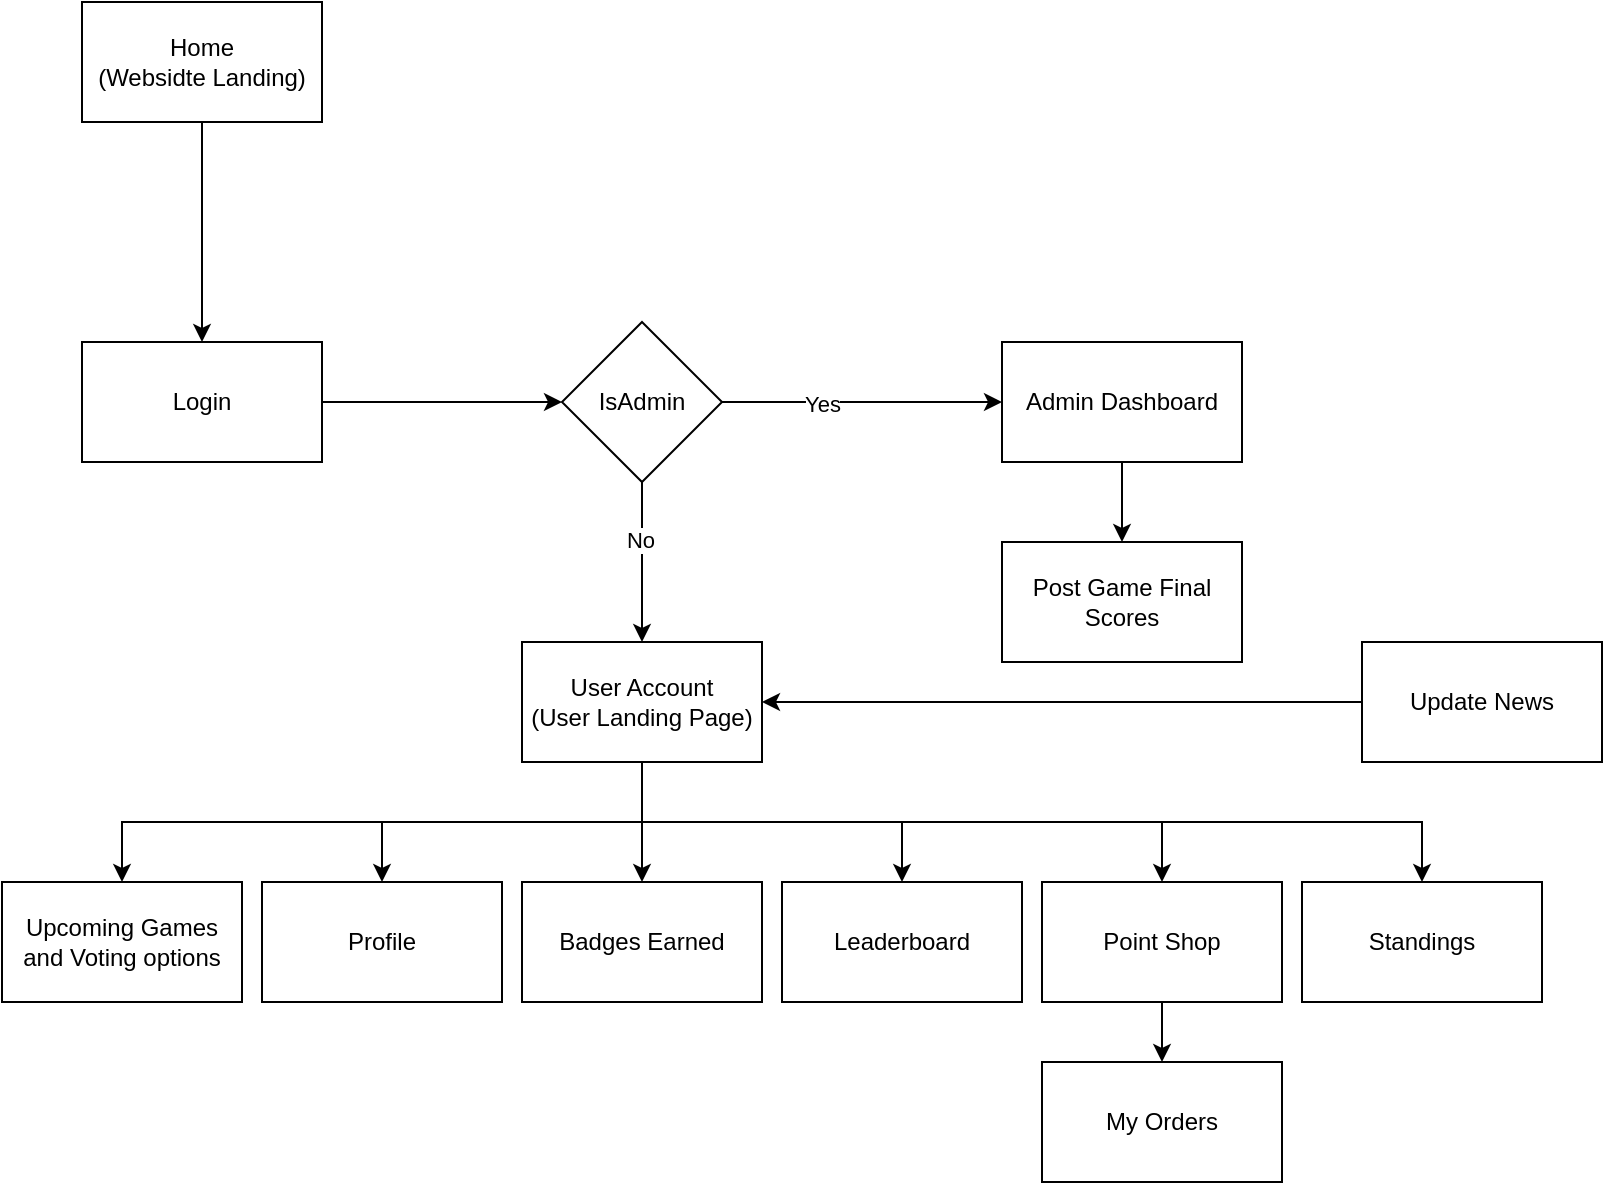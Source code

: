 <mxfile pages="4">
    <diagram id="YXI9AaRVjHkQREpANZGk" name="Page-1">
        <mxGraphModel dx="972" dy="646" grid="1" gridSize="10" guides="1" tooltips="1" connect="1" arrows="1" fold="1" page="1" pageScale="1" pageWidth="850" pageHeight="1100" math="0" shadow="0">
            <root>
                <mxCell id="0"/>
                <mxCell id="1" parent="0"/>
                <mxCell id="htaSXcTO01vQ4aoNI97K-3" style="edgeStyle=orthogonalEdgeStyle;rounded=0;orthogonalLoop=1;jettySize=auto;html=1;exitX=0.5;exitY=1;exitDx=0;exitDy=0;entryX=0.5;entryY=0;entryDx=0;entryDy=0;" parent="1" source="htaSXcTO01vQ4aoNI97K-1" target="htaSXcTO01vQ4aoNI97K-2" edge="1">
                    <mxGeometry relative="1" as="geometry"/>
                </mxCell>
                <mxCell id="htaSXcTO01vQ4aoNI97K-1" value="Home&lt;br&gt;(Websidte Landing)" style="rounded=0;whiteSpace=wrap;html=1;" parent="1" vertex="1">
                    <mxGeometry x="60" y="30" width="120" height="60" as="geometry"/>
                </mxCell>
                <mxCell id="htaSXcTO01vQ4aoNI97K-9" style="edgeStyle=orthogonalEdgeStyle;rounded=0;orthogonalLoop=1;jettySize=auto;html=1;exitX=1;exitY=0.5;exitDx=0;exitDy=0;entryX=0;entryY=0.5;entryDx=0;entryDy=0;" parent="1" source="htaSXcTO01vQ4aoNI97K-2" target="htaSXcTO01vQ4aoNI97K-7" edge="1">
                    <mxGeometry relative="1" as="geometry"/>
                </mxCell>
                <mxCell id="htaSXcTO01vQ4aoNI97K-2" value="Login" style="rounded=0;whiteSpace=wrap;html=1;" parent="1" vertex="1">
                    <mxGeometry x="60" y="200" width="120" height="60" as="geometry"/>
                </mxCell>
                <mxCell id="htaSXcTO01vQ4aoNI97K-11" style="edgeStyle=orthogonalEdgeStyle;rounded=0;orthogonalLoop=1;jettySize=auto;html=1;exitX=1;exitY=0.5;exitDx=0;exitDy=0;entryX=0;entryY=0.5;entryDx=0;entryDy=0;" parent="1" source="htaSXcTO01vQ4aoNI97K-7" target="htaSXcTO01vQ4aoNI97K-12" edge="1">
                    <mxGeometry relative="1" as="geometry">
                        <mxPoint x="600" y="230" as="targetPoint"/>
                    </mxGeometry>
                </mxCell>
                <mxCell id="htaSXcTO01vQ4aoNI97K-13" value="Yes" style="edgeLabel;html=1;align=center;verticalAlign=middle;resizable=0;points=[];" parent="htaSXcTO01vQ4aoNI97K-11" vertex="1" connectable="0">
                    <mxGeometry x="-0.286" y="-1" relative="1" as="geometry">
                        <mxPoint as="offset"/>
                    </mxGeometry>
                </mxCell>
                <mxCell id="htaSXcTO01vQ4aoNI97K-7" value="IsAdmin" style="rhombus;whiteSpace=wrap;html=1;" parent="1" vertex="1">
                    <mxGeometry x="300" y="190" width="80" height="80" as="geometry"/>
                </mxCell>
                <mxCell id="gk27j7Xs4f2Jg_OqA8mt-6" style="edgeStyle=orthogonalEdgeStyle;rounded=0;orthogonalLoop=1;jettySize=auto;html=1;exitX=0.5;exitY=1;exitDx=0;exitDy=0;entryX=0.5;entryY=0;entryDx=0;entryDy=0;" parent="1" source="htaSXcTO01vQ4aoNI97K-12" target="gk27j7Xs4f2Jg_OqA8mt-5" edge="1">
                    <mxGeometry relative="1" as="geometry"/>
                </mxCell>
                <mxCell id="htaSXcTO01vQ4aoNI97K-12" value="Admin Dashboard" style="rounded=0;whiteSpace=wrap;html=1;" parent="1" vertex="1">
                    <mxGeometry x="520" y="200" width="120" height="60" as="geometry"/>
                </mxCell>
                <mxCell id="htaSXcTO01vQ4aoNI97K-17" style="edgeStyle=orthogonalEdgeStyle;rounded=0;orthogonalLoop=1;jettySize=auto;html=1;exitX=0.5;exitY=1;exitDx=0;exitDy=0;" parent="1" source="htaSXcTO01vQ4aoNI97K-7" edge="1">
                    <mxGeometry relative="1" as="geometry">
                        <mxPoint x="340" y="350" as="targetPoint"/>
                        <mxPoint x="390" y="240" as="sourcePoint"/>
                    </mxGeometry>
                </mxCell>
                <mxCell id="htaSXcTO01vQ4aoNI97K-18" value="No" style="edgeLabel;html=1;align=center;verticalAlign=middle;resizable=0;points=[];" parent="htaSXcTO01vQ4aoNI97K-17" vertex="1" connectable="0">
                    <mxGeometry x="-0.286" y="-1" relative="1" as="geometry">
                        <mxPoint as="offset"/>
                    </mxGeometry>
                </mxCell>
                <mxCell id="htaSXcTO01vQ4aoNI97K-21" style="edgeStyle=orthogonalEdgeStyle;rounded=0;orthogonalLoop=1;jettySize=auto;html=1;exitX=0.5;exitY=1;exitDx=0;exitDy=0;entryX=0.5;entryY=0;entryDx=0;entryDy=0;" parent="1" source="htaSXcTO01vQ4aoNI97K-19" target="htaSXcTO01vQ4aoNI97K-20" edge="1">
                    <mxGeometry relative="1" as="geometry"/>
                </mxCell>
                <mxCell id="htaSXcTO01vQ4aoNI97K-23" style="edgeStyle=orthogonalEdgeStyle;rounded=0;orthogonalLoop=1;jettySize=auto;html=1;exitX=0.5;exitY=1;exitDx=0;exitDy=0;entryX=0.5;entryY=0;entryDx=0;entryDy=0;" parent="1" source="htaSXcTO01vQ4aoNI97K-19" target="htaSXcTO01vQ4aoNI97K-22" edge="1">
                    <mxGeometry relative="1" as="geometry"/>
                </mxCell>
                <mxCell id="htaSXcTO01vQ4aoNI97K-25" style="edgeStyle=orthogonalEdgeStyle;rounded=0;orthogonalLoop=1;jettySize=auto;html=1;exitX=0.5;exitY=1;exitDx=0;exitDy=0;" parent="1" source="htaSXcTO01vQ4aoNI97K-19" target="htaSXcTO01vQ4aoNI97K-24" edge="1">
                    <mxGeometry relative="1" as="geometry"/>
                </mxCell>
                <mxCell id="htaSXcTO01vQ4aoNI97K-27" style="edgeStyle=orthogonalEdgeStyle;rounded=0;orthogonalLoop=1;jettySize=auto;html=1;exitX=0.5;exitY=1;exitDx=0;exitDy=0;" parent="1" source="htaSXcTO01vQ4aoNI97K-19" target="htaSXcTO01vQ4aoNI97K-26" edge="1">
                    <mxGeometry relative="1" as="geometry"/>
                </mxCell>
                <mxCell id="gk27j7Xs4f2Jg_OqA8mt-2" style="edgeStyle=orthogonalEdgeStyle;rounded=0;orthogonalLoop=1;jettySize=auto;html=1;exitX=0.5;exitY=1;exitDx=0;exitDy=0;entryX=0.5;entryY=0;entryDx=0;entryDy=0;" parent="1" source="htaSXcTO01vQ4aoNI97K-19" target="gk27j7Xs4f2Jg_OqA8mt-1" edge="1">
                    <mxGeometry relative="1" as="geometry"/>
                </mxCell>
                <mxCell id="7" style="edgeStyle=orthogonalEdgeStyle;rounded=0;orthogonalLoop=1;jettySize=auto;html=1;exitX=0.5;exitY=1;exitDx=0;exitDy=0;entryX=0.5;entryY=0;entryDx=0;entryDy=0;" edge="1" parent="1" source="htaSXcTO01vQ4aoNI97K-19" target="6">
                    <mxGeometry relative="1" as="geometry"/>
                </mxCell>
                <mxCell id="htaSXcTO01vQ4aoNI97K-19" value="User Account&lt;br&gt;(User Landing Page)" style="rounded=0;whiteSpace=wrap;html=1;" parent="1" vertex="1">
                    <mxGeometry x="280" y="350" width="120" height="60" as="geometry"/>
                </mxCell>
                <mxCell id="htaSXcTO01vQ4aoNI97K-20" value="Upcoming Games and Voting options" style="rounded=0;whiteSpace=wrap;html=1;" parent="1" vertex="1">
                    <mxGeometry x="20" y="470" width="120" height="60" as="geometry"/>
                </mxCell>
                <mxCell id="htaSXcTO01vQ4aoNI97K-22" value="Profile" style="rounded=0;whiteSpace=wrap;html=1;" parent="1" vertex="1">
                    <mxGeometry x="150" y="470" width="120" height="60" as="geometry"/>
                </mxCell>
                <mxCell id="gk27j7Xs4f2Jg_OqA8mt-4" style="edgeStyle=orthogonalEdgeStyle;rounded=0;orthogonalLoop=1;jettySize=auto;html=1;exitX=0.5;exitY=1;exitDx=0;exitDy=0;entryX=0.5;entryY=0;entryDx=0;entryDy=0;" parent="1" source="htaSXcTO01vQ4aoNI97K-24" target="gk27j7Xs4f2Jg_OqA8mt-3" edge="1">
                    <mxGeometry relative="1" as="geometry"/>
                </mxCell>
                <mxCell id="htaSXcTO01vQ4aoNI97K-24" value="Point Shop" style="rounded=0;whiteSpace=wrap;html=1;" parent="1" vertex="1">
                    <mxGeometry x="540" y="470" width="120" height="60" as="geometry"/>
                </mxCell>
                <mxCell id="htaSXcTO01vQ4aoNI97K-26" value="Leaderboard" style="rounded=0;whiteSpace=wrap;html=1;" parent="1" vertex="1">
                    <mxGeometry x="410" y="470" width="120" height="60" as="geometry"/>
                </mxCell>
                <mxCell id="gk27j7Xs4f2Jg_OqA8mt-1" value="Badges Earned" style="rounded=0;whiteSpace=wrap;html=1;" parent="1" vertex="1">
                    <mxGeometry x="280" y="470" width="120" height="60" as="geometry"/>
                </mxCell>
                <mxCell id="gk27j7Xs4f2Jg_OqA8mt-3" value="My Orders" style="rounded=0;whiteSpace=wrap;html=1;" parent="1" vertex="1">
                    <mxGeometry x="540" y="560" width="120" height="60" as="geometry"/>
                </mxCell>
                <mxCell id="gk27j7Xs4f2Jg_OqA8mt-5" value="Post Game Final Scores" style="rounded=0;whiteSpace=wrap;html=1;" parent="1" vertex="1">
                    <mxGeometry x="520" y="300" width="120" height="60" as="geometry"/>
                </mxCell>
                <mxCell id="5" style="edgeStyle=orthogonalEdgeStyle;rounded=0;orthogonalLoop=1;jettySize=auto;html=1;exitX=0;exitY=0.5;exitDx=0;exitDy=0;entryX=1;entryY=0.5;entryDx=0;entryDy=0;" edge="1" parent="1" source="2" target="htaSXcTO01vQ4aoNI97K-19">
                    <mxGeometry relative="1" as="geometry"/>
                </mxCell>
                <mxCell id="2" value="Update News" style="rounded=0;whiteSpace=wrap;html=1;" vertex="1" parent="1">
                    <mxGeometry x="700" y="350" width="120" height="60" as="geometry"/>
                </mxCell>
                <mxCell id="6" value="Standings" style="rounded=0;whiteSpace=wrap;html=1;" vertex="1" parent="1">
                    <mxGeometry x="670" y="470" width="120" height="60" as="geometry"/>
                </mxCell>
            </root>
        </mxGraphModel>
    </diagram>
    <diagram id="3dJrFi3je7JROHONBaTF" name="Page-2">
        <mxGraphModel dx="1422" dy="762" grid="1" gridSize="10" guides="1" tooltips="1" connect="1" arrows="1" fold="1" page="1" pageScale="1" pageWidth="850" pageHeight="1100" math="0" shadow="0">
            <root>
                <mxCell id="gcWCGDzMf7rFrOfqclU7-0"/>
                <mxCell id="gcWCGDzMf7rFrOfqclU7-1" parent="gcWCGDzMf7rFrOfqclU7-0"/>
            </root>
        </mxGraphModel>
    </diagram>
    <diagram name="EERD" id="Jsh1hvVN0DmNmxNrDgxn">
        <mxGraphModel dx="1422" dy="1862" grid="1" gridSize="10" guides="1" tooltips="1" connect="1" arrows="1" fold="1" page="1" pageScale="1" pageWidth="850" pageHeight="1100" math="0" shadow="0" extFonts="Permanent Marker^https://fonts.googleapis.com/css?family=Permanent+Marker">
            <root>
                <mxCell id="0"/>
                <mxCell id="1" parent="0"/>
                <mxCell id="QpFSuCOk6u6ckfQCm7wt-3" value="username" style="ellipse;whiteSpace=wrap;html=1;" parent="1" vertex="1">
                    <mxGeometry x="560" y="20" width="100" height="40" as="geometry"/>
                </mxCell>
                <mxCell id="QpFSuCOk6u6ckfQCm7wt-4" value="&lt;u&gt;email&lt;/u&gt;" style="ellipse;whiteSpace=wrap;html=1;" parent="1" vertex="1">
                    <mxGeometry x="441" y="80" width="100" height="40" as="geometry"/>
                </mxCell>
                <mxCell id="ZrlskQMUJPXPYAdlO2X_-2" style="rounded=0;orthogonalLoop=1;jettySize=auto;html=1;exitX=0;exitY=0;exitDx=0;exitDy=0;entryX=0.5;entryY=1;entryDx=0;entryDy=0;endArrow=none;endFill=0;" parent="1" source="QpFSuCOk6u6ckfQCm7wt-14" target="QpFSuCOk6u6ckfQCm7wt-4" edge="1">
                    <mxGeometry relative="1" as="geometry"/>
                </mxCell>
                <mxCell id="ZrlskQMUJPXPYAdlO2X_-3" style="edgeStyle=none;rounded=0;orthogonalLoop=1;jettySize=auto;html=1;exitX=0.5;exitY=0;exitDx=0;exitDy=0;entryX=0.5;entryY=1;entryDx=0;entryDy=0;endArrow=none;endFill=0;" parent="1" source="QpFSuCOk6u6ckfQCm7wt-14" target="QpFSuCOk6u6ckfQCm7wt-3" edge="1">
                    <mxGeometry relative="1" as="geometry"/>
                </mxCell>
                <mxCell id="ZrlskQMUJPXPYAdlO2X_-4" style="edgeStyle=none;rounded=0;orthogonalLoop=1;jettySize=auto;html=1;exitX=1;exitY=0;exitDx=0;exitDy=0;endArrow=none;endFill=0;" parent="1" source="QpFSuCOk6u6ckfQCm7wt-14" target="QpFSuCOk6u6ckfQCm7wt-16" edge="1">
                    <mxGeometry relative="1" as="geometry"/>
                </mxCell>
                <mxCell id="1BAFGmvLoh52OS55wQiA-8" style="edgeStyle=none;rounded=0;orthogonalLoop=1;jettySize=auto;html=1;exitX=1;exitY=0.5;exitDx=0;exitDy=0;entryX=0;entryY=1;entryDx=0;entryDy=0;endArrow=none;endFill=0;" parent="1" source="QpFSuCOk6u6ckfQCm7wt-14" target="1BAFGmvLoh52OS55wQiA-7" edge="1">
                    <mxGeometry relative="1" as="geometry"/>
                </mxCell>
                <mxCell id="QpFSuCOk6u6ckfQCm7wt-14" value="&lt;div&gt;Account&lt;/div&gt;" style="rounded=0;whiteSpace=wrap;html=1;fillColor=#ffe6cc;strokeColor=#d79b00;" parent="1" vertex="1">
                    <mxGeometry x="570" y="160" width="100" height="40" as="geometry"/>
                </mxCell>
                <mxCell id="QpFSuCOk6u6ckfQCm7wt-16" value="password" style="ellipse;whiteSpace=wrap;html=1;" parent="1" vertex="1">
                    <mxGeometry x="665" y="30" width="100" height="40" as="geometry"/>
                </mxCell>
                <mxCell id="ZrlskQMUJPXPYAdlO2X_-10" style="edgeStyle=none;rounded=0;orthogonalLoop=1;jettySize=auto;html=1;exitX=0.5;exitY=0;exitDx=0;exitDy=0;entryX=0;entryY=1;entryDx=0;entryDy=0;endArrow=none;endFill=0;" parent="1" source="QpFSuCOk6u6ckfQCm7wt-34" target="ZrlskQMUJPXPYAdlO2X_-8" edge="1">
                    <mxGeometry relative="1" as="geometry"/>
                </mxCell>
                <mxCell id="QpFSuCOk6u6ckfQCm7wt-34" value="User" style="rounded=0;whiteSpace=wrap;html=1;" parent="1" vertex="1">
                    <mxGeometry x="450" y="360" width="100" height="40" as="geometry"/>
                </mxCell>
                <mxCell id="ZrlskQMUJPXPYAdlO2X_-11" style="edgeStyle=none;rounded=0;orthogonalLoop=1;jettySize=auto;html=1;exitX=0.5;exitY=0;exitDx=0;exitDy=0;entryX=1;entryY=1;entryDx=0;entryDy=0;endArrow=none;endFill=0;" parent="1" source="QpFSuCOk6u6ckfQCm7wt-36" target="ZrlskQMUJPXPYAdlO2X_-8" edge="1">
                    <mxGeometry relative="1" as="geometry"/>
                </mxCell>
                <mxCell id="QpFSuCOk6u6ckfQCm7wt-36" value="Admin" style="rounded=0;whiteSpace=wrap;html=1;" parent="1" vertex="1">
                    <mxGeometry x="690" y="360" width="100" height="40" as="geometry"/>
                </mxCell>
                <mxCell id="ZrlskQMUJPXPYAdlO2X_-35" style="edgeStyle=none;rounded=0;orthogonalLoop=1;jettySize=auto;html=1;entryX=1;entryY=1;entryDx=0;entryDy=0;endArrow=none;endFill=0;" parent="1" source="QpFSuCOk6u6ckfQCm7wt-45" target="ZrlskQMUJPXPYAdlO2X_-33" edge="1">
                    <mxGeometry relative="1" as="geometry"/>
                </mxCell>
                <mxCell id="fxBYiPj-qEyAgA5J037j-4" style="rounded=0;orthogonalLoop=1;jettySize=auto;html=1;exitX=0.75;exitY=0;exitDx=0;exitDy=0;entryX=0;entryY=1;entryDx=0;entryDy=0;endArrow=none;endFill=0;" parent="1" source="QpFSuCOk6u6ckfQCm7wt-45" target="fxBYiPj-qEyAgA5J037j-2" edge="1">
                    <mxGeometry relative="1" as="geometry"/>
                </mxCell>
                <mxCell id="rXsFG1wBV2ONbdxPozWu-8" style="edgeStyle=orthogonalEdgeStyle;rounded=0;orthogonalLoop=1;jettySize=auto;html=1;exitX=0.5;exitY=0;exitDx=0;exitDy=0;entryX=0.25;entryY=1;entryDx=0;entryDy=0;endArrow=none;endFill=0;" parent="1" source="QpFSuCOk6u6ckfQCm7wt-45" target="rXsFG1wBV2ONbdxPozWu-5" edge="1">
                    <mxGeometry relative="1" as="geometry">
                        <Array as="points">
                            <mxPoint x="620" y="290"/>
                            <mxPoint x="955" y="290"/>
                        </Array>
                    </mxGeometry>
                </mxCell>
                <mxCell id="QpFSuCOk6u6ckfQCm7wt-45" value="Games" style="rounded=0;whiteSpace=wrap;html=1;fillColor=#f8cecc;strokeColor=#b85450;" parent="1" vertex="1">
                    <mxGeometry x="570" y="560" width="100" height="40" as="geometry"/>
                </mxCell>
                <mxCell id="QpFSuCOk6u6ckfQCm7wt-47" value="&lt;u&gt;game_id&lt;/u&gt;" style="ellipse;whiteSpace=wrap;html=1;" parent="1" vertex="1">
                    <mxGeometry x="425" y="570" width="100" height="40" as="geometry"/>
                </mxCell>
                <mxCell id="QpFSuCOk6u6ckfQCm7wt-48" value="game_visiting" style="ellipse;whiteSpace=wrap;html=1;" parent="1" vertex="1">
                    <mxGeometry x="510" y="690" width="100" height="40" as="geometry"/>
                </mxCell>
                <mxCell id="QpFSuCOk6u6ckfQCm7wt-50" value="game_home" style="ellipse;whiteSpace=wrap;html=1;" parent="1" vertex="1">
                    <mxGeometry x="630" y="690" width="100" height="40" as="geometry"/>
                </mxCell>
                <mxCell id="QpFSuCOk6u6ckfQCm7wt-51" value="" style="endArrow=none;html=1;exitX=1;exitY=0;exitDx=0;exitDy=0;entryX=0;entryY=1;entryDx=0;entryDy=0;" parent="1" source="QpFSuCOk6u6ckfQCm7wt-47" target="QpFSuCOk6u6ckfQCm7wt-45" edge="1">
                    <mxGeometry width="50" height="50" relative="1" as="geometry">
                        <mxPoint x="590" y="255" as="sourcePoint"/>
                        <mxPoint x="660" y="237.5" as="targetPoint"/>
                    </mxGeometry>
                </mxCell>
                <mxCell id="QpFSuCOk6u6ckfQCm7wt-52" value="" style="endArrow=none;html=1;exitX=0.5;exitY=0;exitDx=0;exitDy=0;entryX=0.25;entryY=1;entryDx=0;entryDy=0;" parent="1" source="QpFSuCOk6u6ckfQCm7wt-48" target="QpFSuCOk6u6ckfQCm7wt-45" edge="1">
                    <mxGeometry width="50" height="50" relative="1" as="geometry">
                        <mxPoint x="545.355" y="657.322" as="sourcePoint"/>
                        <mxPoint x="580" y="630" as="targetPoint"/>
                    </mxGeometry>
                </mxCell>
                <mxCell id="QpFSuCOk6u6ckfQCm7wt-53" value="" style="endArrow=none;html=1;exitX=0.5;exitY=0;exitDx=0;exitDy=0;entryX=0.75;entryY=1;entryDx=0;entryDy=0;" parent="1" source="QpFSuCOk6u6ckfQCm7wt-50" target="QpFSuCOk6u6ckfQCm7wt-45" edge="1">
                    <mxGeometry width="50" height="50" relative="1" as="geometry">
                        <mxPoint x="555.355" y="667.322" as="sourcePoint"/>
                        <mxPoint x="590" y="640" as="targetPoint"/>
                    </mxGeometry>
                </mxCell>
                <mxCell id="QpFSuCOk6u6ckfQCm7wt-54" value="game_score" style="ellipse;whiteSpace=wrap;html=1;" parent="1" vertex="1">
                    <mxGeometry x="690" y="640" width="100" height="40" as="geometry"/>
                </mxCell>
                <mxCell id="QpFSuCOk6u6ckfQCm7wt-56" value="" style="endArrow=none;html=1;exitX=0;exitY=0;exitDx=0;exitDy=0;entryX=1;entryY=1;entryDx=0;entryDy=0;" parent="1" source="QpFSuCOk6u6ckfQCm7wt-54" target="QpFSuCOk6u6ckfQCm7wt-45" edge="1">
                    <mxGeometry width="50" height="50" relative="1" as="geometry">
                        <mxPoint x="690" y="700" as="sourcePoint"/>
                        <mxPoint x="655" y="630" as="targetPoint"/>
                    </mxGeometry>
                </mxCell>
                <mxCell id="ZrlskQMUJPXPYAdlO2X_-9" style="edgeStyle=none;rounded=0;orthogonalLoop=1;jettySize=auto;html=1;exitX=0.5;exitY=0;exitDx=0;exitDy=0;entryX=0.5;entryY=1;entryDx=0;entryDy=0;endArrow=none;endFill=0;shape=link;" parent="1" source="ZrlskQMUJPXPYAdlO2X_-8" target="QpFSuCOk6u6ckfQCm7wt-14" edge="1">
                    <mxGeometry relative="1" as="geometry"/>
                </mxCell>
                <mxCell id="ZrlskQMUJPXPYAdlO2X_-8" value="o" style="ellipse;whiteSpace=wrap;html=1;aspect=fixed;" parent="1" vertex="1">
                    <mxGeometry x="605" y="250" width="30" height="30" as="geometry"/>
                </mxCell>
                <mxCell id="ZrlskQMUJPXPYAdlO2X_-20" value="Teams" style="rounded=0;whiteSpace=wrap;html=1;" parent="1" vertex="1">
                    <mxGeometry x="920" y="560" width="100" height="40" as="geometry"/>
                </mxCell>
                <mxCell id="ZrlskQMUJPXPYAdlO2X_-24" value="Players" style="rounded=0;whiteSpace=wrap;html=1;" parent="1" vertex="1">
                    <mxGeometry x="920" y="420" width="100" height="40" as="geometry"/>
                </mxCell>
                <mxCell id="ZrlskQMUJPXPYAdlO2X_-34" style="edgeStyle=none;rounded=0;orthogonalLoop=1;jettySize=auto;html=1;exitX=0.5;exitY=0;exitDx=0;exitDy=0;entryX=0.5;entryY=1;entryDx=0;entryDy=0;endArrow=none;endFill=0;" parent="1" source="ZrlskQMUJPXPYAdlO2X_-33" target="QpFSuCOk6u6ckfQCm7wt-34" edge="1">
                    <mxGeometry relative="1" as="geometry"/>
                </mxCell>
                <mxCell id="ZrlskQMUJPXPYAdlO2X_-33" value="Votes" style="rhombus;whiteSpace=wrap;html=1;" parent="1" vertex="1">
                    <mxGeometry x="460" y="450" width="80" height="60" as="geometry"/>
                </mxCell>
                <mxCell id="fxBYiPj-qEyAgA5J037j-3" style="edgeStyle=orthogonalEdgeStyle;rounded=0;orthogonalLoop=1;jettySize=auto;html=1;exitX=0.5;exitY=0;exitDx=0;exitDy=0;entryX=0.5;entryY=1;entryDx=0;entryDy=0;endArrow=none;endFill=0;" parent="1" source="fxBYiPj-qEyAgA5J037j-2" target="QpFSuCOk6u6ckfQCm7wt-36" edge="1">
                    <mxGeometry relative="1" as="geometry"/>
                </mxCell>
                <mxCell id="fxBYiPj-qEyAgA5J037j-2" value="Edits" style="rhombus;whiteSpace=wrap;html=1;" parent="1" vertex="1">
                    <mxGeometry x="700" y="450" width="80" height="60" as="geometry"/>
                </mxCell>
                <mxCell id="1BAFGmvLoh52OS55wQiA-6" style="rounded=0;orthogonalLoop=1;jettySize=auto;html=1;exitX=0.25;exitY=0;exitDx=0;exitDy=0;entryX=1;entryY=0.5;entryDx=0;entryDy=0;endArrow=none;endFill=0;" parent="1" source="QpFSuCOk6u6ckfQCm7wt-14" target="1BAFGmvLoh52OS55wQiA-5" edge="1">
                    <mxGeometry relative="1" as="geometry"/>
                </mxCell>
                <mxCell id="WpMRGLQhzF-ZAPX9bkS3-1" value="Consists of" style="rhombus;whiteSpace=wrap;html=1;" parent="1" vertex="1">
                    <mxGeometry x="760" y="550" width="80" height="60" as="geometry"/>
                </mxCell>
                <mxCell id="WpMRGLQhzF-ZAPX9bkS3-3" value="" style="endArrow=none;html=1;entryX=0;entryY=0.5;entryDx=0;entryDy=0;exitX=1;exitY=0.5;exitDx=0;exitDy=0;shape=link;" parent="1" source="QpFSuCOk6u6ckfQCm7wt-45" target="WpMRGLQhzF-ZAPX9bkS3-1" edge="1">
                    <mxGeometry width="50" height="50" relative="1" as="geometry">
                        <mxPoint x="600" y="430" as="sourcePoint"/>
                        <mxPoint x="650" y="380" as="targetPoint"/>
                    </mxGeometry>
                </mxCell>
                <mxCell id="1BAFGmvLoh52OS55wQiA-5" value="profile_picture" style="ellipse;whiteSpace=wrap;html=1;" parent="1" vertex="1">
                    <mxGeometry x="450" y="30" width="100" height="40" as="geometry"/>
                </mxCell>
                <mxCell id="WpMRGLQhzF-ZAPX9bkS3-4" value="" style="endArrow=none;html=1;entryX=0;entryY=0.5;entryDx=0;entryDy=0;exitX=1;exitY=0.5;exitDx=0;exitDy=0;" parent="1" source="WpMRGLQhzF-ZAPX9bkS3-1" target="ZrlskQMUJPXPYAdlO2X_-20" edge="1">
                    <mxGeometry width="50" height="50" relative="1" as="geometry">
                        <mxPoint x="680" y="590" as="sourcePoint"/>
                        <mxPoint x="780" y="590" as="targetPoint"/>
                    </mxGeometry>
                </mxCell>
                <mxCell id="WpMRGLQhzF-ZAPX9bkS3-5" value="" style="endArrow=none;html=1;entryX=0.5;entryY=1;entryDx=0;entryDy=0;exitX=0.5;exitY=0;exitDx=0;exitDy=0;shape=link;" parent="1" source="ZrlskQMUJPXPYAdlO2X_-20" target="WpMRGLQhzF-ZAPX9bkS3-24" edge="1">
                    <mxGeometry width="50" height="50" relative="1" as="geometry">
                        <mxPoint x="850" y="590" as="sourcePoint"/>
                        <mxPoint x="930" y="590" as="targetPoint"/>
                    </mxGeometry>
                </mxCell>
                <mxCell id="1BAFGmvLoh52OS55wQiA-7" value="creation_date" style="ellipse;whiteSpace=wrap;html=1;" parent="1" vertex="1">
                    <mxGeometry x="770" y="107" width="100" height="40" as="geometry"/>
                </mxCell>
                <mxCell id="WpMRGLQhzF-ZAPX9bkS3-11" value="first_name" style="ellipse;whiteSpace=wrap;html=1;" parent="1" vertex="1">
                    <mxGeometry x="810" y="380" width="100" height="40" as="geometry"/>
                </mxCell>
                <mxCell id="WpMRGLQhzF-ZAPX9bkS3-12" value="last_name" style="ellipse;whiteSpace=wrap;html=1;" parent="1" vertex="1">
                    <mxGeometry x="860" y="330" width="100" height="40" as="geometry"/>
                </mxCell>
                <mxCell id="WpMRGLQhzF-ZAPX9bkS3-13" value="&lt;u&gt;player_id&lt;/u&gt;" style="ellipse;whiteSpace=wrap;html=1;" parent="1" vertex="1">
                    <mxGeometry x="980" y="330" width="100" height="40" as="geometry"/>
                </mxCell>
                <mxCell id="1BAFGmvLoh52OS55wQiA-9" value="" style="ellipse;whiteSpace=wrap;html=1;" parent="1" vertex="1">
                    <mxGeometry x="1030" y="380" width="100" height="40" as="geometry"/>
                </mxCell>
                <mxCell id="1BAFGmvLoh52OS55wQiA-10" value="player_stats" style="ellipse;whiteSpace=wrap;html=1;" parent="1" vertex="1">
                    <mxGeometry x="1036" y="385" width="88" height="30" as="geometry"/>
                </mxCell>
                <mxCell id="WpMRGLQhzF-ZAPX9bkS3-15" value="points" style="ellipse;whiteSpace=wrap;html=1;" parent="1" vertex="1">
                    <mxGeometry x="1124" y="330" width="100" height="40" as="geometry"/>
                </mxCell>
                <mxCell id="WpMRGLQhzF-ZAPX9bkS3-16" value="assists" style="ellipse;whiteSpace=wrap;html=1;" parent="1" vertex="1">
                    <mxGeometry x="1160" y="380" width="100" height="40" as="geometry"/>
                </mxCell>
                <mxCell id="WpMRGLQhzF-ZAPX9bkS3-17" value="rebounds" style="ellipse;whiteSpace=wrap;html=1;" parent="1" vertex="1">
                    <mxGeometry x="1130" y="430" width="100" height="40" as="geometry"/>
                </mxCell>
                <mxCell id="WpMRGLQhzF-ZAPX9bkS3-18" style="rounded=0;orthogonalLoop=1;jettySize=auto;html=1;entryX=0;entryY=1;entryDx=0;entryDy=0;endArrow=none;endFill=0;exitX=1;exitY=0;exitDx=0;exitDy=0;" parent="1" source="1BAFGmvLoh52OS55wQiA-9" target="WpMRGLQhzF-ZAPX9bkS3-15" edge="1">
                    <mxGeometry relative="1" as="geometry">
                        <mxPoint x="1120" y="380" as="sourcePoint"/>
                        <mxPoint x="750" y="390" as="targetPoint"/>
                    </mxGeometry>
                </mxCell>
                <mxCell id="WpMRGLQhzF-ZAPX9bkS3-19" style="rounded=0;orthogonalLoop=1;jettySize=auto;html=1;entryX=0;entryY=0.5;entryDx=0;entryDy=0;endArrow=none;endFill=0;" parent="1" target="WpMRGLQhzF-ZAPX9bkS3-16" edge="1">
                    <mxGeometry relative="1" as="geometry">
                        <mxPoint x="1130" y="400" as="sourcePoint"/>
                        <mxPoint x="1148.645" y="374.142" as="targetPoint"/>
                    </mxGeometry>
                </mxCell>
                <mxCell id="WpMRGLQhzF-ZAPX9bkS3-20" style="rounded=0;orthogonalLoop=1;jettySize=auto;html=1;exitX=1;exitY=1;exitDx=0;exitDy=0;entryX=0;entryY=0;entryDx=0;entryDy=0;endArrow=none;endFill=0;" parent="1" source="1BAFGmvLoh52OS55wQiA-9" target="WpMRGLQhzF-ZAPX9bkS3-17" edge="1">
                    <mxGeometry relative="1" as="geometry">
                        <mxPoint x="1131.113" y="409.393" as="sourcePoint"/>
                        <mxPoint x="1158.645" y="384.142" as="targetPoint"/>
                    </mxGeometry>
                </mxCell>
                <mxCell id="8wyXn0_WSblSLnr_gkN9-13" style="edgeStyle=none;rounded=0;orthogonalLoop=1;jettySize=auto;html=1;entryX=0.72;entryY=0.975;entryDx=0;entryDy=0;entryPerimeter=0;endArrow=none;endFill=0;" parent="1" target="8wyXn0_WSblSLnr_gkN9-12" edge="1">
                    <mxGeometry relative="1" as="geometry">
                        <mxPoint x="1260" y="-80" as="sourcePoint"/>
                    </mxGeometry>
                </mxCell>
                <mxCell id="1BAFGmvLoh52OS55wQiA-11" value="Point Shop Orders" style="rounded=0;whiteSpace=wrap;html=1;fillColor=#ffe6cc;strokeColor=#d79b00;" parent="1" vertex="1">
                    <mxGeometry x="960" y="-60" width="100" height="40" as="geometry"/>
                </mxCell>
                <mxCell id="WpMRGLQhzF-ZAPX9bkS3-21" style="rounded=0;orthogonalLoop=1;jettySize=auto;html=1;entryX=0;entryY=1;entryDx=0;entryDy=0;endArrow=none;endFill=0;" parent="1" source="ZrlskQMUJPXPYAdlO2X_-24" target="WpMRGLQhzF-ZAPX9bkS3-13" edge="1">
                    <mxGeometry relative="1" as="geometry">
                        <mxPoint x="1125.355" y="395.858" as="sourcePoint"/>
                        <mxPoint x="1148.645" y="374.142" as="targetPoint"/>
                    </mxGeometry>
                </mxCell>
                <mxCell id="WpMRGLQhzF-ZAPX9bkS3-22" style="rounded=0;orthogonalLoop=1;jettySize=auto;html=1;entryX=1;entryY=1;entryDx=0;entryDy=0;endArrow=none;endFill=0;" parent="1" source="ZrlskQMUJPXPYAdlO2X_-24" target="WpMRGLQhzF-ZAPX9bkS3-12" edge="1">
                    <mxGeometry relative="1" as="geometry">
                        <mxPoint x="1005" y="430" as="sourcePoint"/>
                        <mxPoint x="1004.645" y="374.142" as="targetPoint"/>
                    </mxGeometry>
                </mxCell>
                <mxCell id="WpMRGLQhzF-ZAPX9bkS3-23" style="rounded=0;orthogonalLoop=1;jettySize=auto;html=1;entryX=1;entryY=1;entryDx=0;entryDy=0;endArrow=none;endFill=0;exitX=0;exitY=0.25;exitDx=0;exitDy=0;" parent="1" source="ZrlskQMUJPXPYAdlO2X_-24" edge="1">
                    <mxGeometry relative="1" as="geometry">
                        <mxPoint x="1015" y="440" as="sourcePoint"/>
                        <mxPoint x="895.355" y="414.142" as="targetPoint"/>
                    </mxGeometry>
                </mxCell>
                <mxCell id="WpMRGLQhzF-ZAPX9bkS3-89" style="edgeStyle=none;rounded=0;orthogonalLoop=1;jettySize=auto;html=1;exitX=0.5;exitY=0;exitDx=0;exitDy=0;entryX=0.5;entryY=1;entryDx=0;entryDy=0;shape=link;" parent="1" source="WpMRGLQhzF-ZAPX9bkS3-24" target="ZrlskQMUJPXPYAdlO2X_-24" edge="1">
                    <mxGeometry relative="1" as="geometry"/>
                </mxCell>
                <mxCell id="WpMRGLQhzF-ZAPX9bkS3-24" value="Consists of" style="rhombus;whiteSpace=wrap;html=1;" parent="1" vertex="1">
                    <mxGeometry x="930" y="480" width="80" height="60" as="geometry"/>
                </mxCell>
                <mxCell id="WpMRGLQhzF-ZAPX9bkS3-25" style="rounded=0;orthogonalLoop=1;jettySize=auto;html=1;entryX=0;entryY=1;entryDx=0;entryDy=0;endArrow=none;endFill=0;exitX=1;exitY=0.25;exitDx=0;exitDy=0;" parent="1" source="ZrlskQMUJPXPYAdlO2X_-24" target="1BAFGmvLoh52OS55wQiA-9" edge="1">
                    <mxGeometry relative="1" as="geometry">
                        <mxPoint x="930" y="440" as="sourcePoint"/>
                        <mxPoint x="905.355" y="424.142" as="targetPoint"/>
                    </mxGeometry>
                </mxCell>
                <mxCell id="WpMRGLQhzF-ZAPX9bkS3-28" value="&lt;u&gt;team_name&lt;/u&gt;" style="ellipse;whiteSpace=wrap;html=1;" parent="1" vertex="1">
                    <mxGeometry x="810" y="610" width="100" height="40" as="geometry"/>
                </mxCell>
                <mxCell id="WpMRGLQhzF-ZAPX9bkS3-29" value="offensive_rating&lt;span style=&quot;color: rgba(0 , 0 , 0 , 0) ; font-family: monospace ; font-size: 0px&quot;&gt;%3CmxGraphModel%3E%3Croot%3E%3CmxCell%20id%3D%220%22%2F%3E%3CmxCell%20id%3D%221%22%20parent%3D%220%22%2F%3E%3CmxCell%20id%3D%222%22%20value%3D%22team_name%22%20style%3D%22ellipse%3BwhiteSpace%3Dwrap%3Bhtml%3D1%3B%22%20vertex%3D%221%22%20parent%3D%221%22%3E%3CmxGeometry%20x%3D%22860%22%20y%3D%22640%22%20width%3D%22100%22%20height%3D%2240%22%20as%3D%22geometry%22%2F%3E%3C%2FmxCell%3E%3C%2Froot%3E%3C%2FmxGraphModel%3E&lt;/span&gt;" style="ellipse;whiteSpace=wrap;html=1;" parent="1" vertex="1">
                    <mxGeometry x="1000" y="660" width="100" height="40" as="geometry"/>
                </mxCell>
                <mxCell id="WpMRGLQhzF-ZAPX9bkS3-30" value="defensive_rating&lt;span style=&quot;color: rgba(0 , 0 , 0 , 0) ; font-family: monospace ; font-size: 0px&quot;&gt;%3CmxGraphModel%3E%3Croot%3E%3CmxCell%20id%3D%220%22%2F%3E%3CmxCell%20id%3D%221%22%20parent%3D%220%22%2F%3E%3CmxCell%20id%3D%222%22%20value%3D%22team_name%22%20style%3D%22ellipse%3BwhiteSpace%3Dwrap%3Bhtml%3D1%3B%22%20vertex%3D%221%22%20parent%3D%221%22%3E%3CmxGeometry%20x%3D%22860%22%20y%3D%22640%22%20width%3D%22100%22%20height%3D%2240%22%20as%3D%22geometry%22%2F%3E%3C%2FmxCell%3E%3C%2Froot%3E%3C%2FmxGraphModel%3E&lt;/span&gt;" style="ellipse;whiteSpace=wrap;html=1;" parent="1" vertex="1">
                    <mxGeometry x="1030" y="610" width="100" height="40" as="geometry"/>
                </mxCell>
                <mxCell id="WpMRGLQhzF-ZAPX9bkS3-31" style="rounded=0;orthogonalLoop=1;jettySize=auto;html=1;exitX=0.25;exitY=1;exitDx=0;exitDy=0;entryX=1;entryY=0;entryDx=0;entryDy=0;endArrow=none;endFill=0;" parent="1" source="ZrlskQMUJPXPYAdlO2X_-20" target="WpMRGLQhzF-ZAPX9bkS3-28" edge="1">
                    <mxGeometry relative="1" as="geometry">
                        <mxPoint x="1125.254" y="444.183" as="sourcePoint"/>
                        <mxPoint x="1154.746" y="465.817" as="targetPoint"/>
                    </mxGeometry>
                </mxCell>
                <mxCell id="WpMRGLQhzF-ZAPX9bkS3-32" style="rounded=0;orthogonalLoop=1;jettySize=auto;html=1;exitX=0.75;exitY=1;exitDx=0;exitDy=0;entryX=0;entryY=0;entryDx=0;entryDy=0;endArrow=none;endFill=0;" parent="1" source="ZrlskQMUJPXPYAdlO2X_-20" target="WpMRGLQhzF-ZAPX9bkS3-30" edge="1">
                    <mxGeometry relative="1" as="geometry">
                        <mxPoint x="955" y="610" as="sourcePoint"/>
                        <mxPoint x="935.254" y="645.817" as="targetPoint"/>
                    </mxGeometry>
                </mxCell>
                <mxCell id="WpMRGLQhzF-ZAPX9bkS3-33" style="rounded=0;orthogonalLoop=1;jettySize=auto;html=1;exitX=0.578;exitY=0.985;exitDx=0;exitDy=0;entryX=0.5;entryY=0;entryDx=0;entryDy=0;endArrow=none;endFill=0;exitPerimeter=0;" parent="1" source="ZrlskQMUJPXPYAdlO2X_-20" target="WpMRGLQhzF-ZAPX9bkS3-29" edge="1">
                    <mxGeometry relative="1" as="geometry">
                        <mxPoint x="1005" y="610" as="sourcePoint"/>
                        <mxPoint x="1024.746" y="645.817" as="targetPoint"/>
                    </mxGeometry>
                </mxCell>
                <mxCell id="1BAFGmvLoh52OS55wQiA-31" style="edgeStyle=none;rounded=0;orthogonalLoop=1;jettySize=auto;html=1;exitX=1;exitY=0;exitDx=0;exitDy=0;endArrow=none;endFill=0;" parent="1" source="rXsFG1wBV2ONbdxPozWu-59" target="1BAFGmvLoh52OS55wQiA-11" edge="1">
                    <mxGeometry relative="1" as="geometry">
                        <mxPoint x="971" y="10" as="sourcePoint"/>
                    </mxGeometry>
                </mxCell>
                <mxCell id="WpMRGLQhzF-ZAPX9bkS3-57" value="time" style="ellipse;whiteSpace=wrap;html=1;" parent="1" vertex="1">
                    <mxGeometry x="690" y="740" width="100" height="40" as="geometry"/>
                </mxCell>
                <mxCell id="WpMRGLQhzF-ZAPX9bkS3-61" value="location" style="ellipse;whiteSpace=wrap;html=1;" parent="1" vertex="1">
                    <mxGeometry x="425" y="720" width="100" height="40" as="geometry"/>
                </mxCell>
                <mxCell id="WpMRGLQhzF-ZAPX9bkS3-66" value="tv_network" style="ellipse;whiteSpace=wrap;html=1;" parent="1" vertex="1">
                    <mxGeometry x="561" y="740" width="100" height="40" as="geometry"/>
                </mxCell>
                <mxCell id="1BAFGmvLoh52OS55wQiA-35" value="" style="endArrow=none;html=1;" parent="1" edge="1">
                    <mxGeometry width="50" height="50" relative="1" as="geometry">
                        <mxPoint x="540" y="330" as="sourcePoint"/>
                        <mxPoint x="560" y="330" as="targetPoint"/>
                    </mxGeometry>
                </mxCell>
                <mxCell id="1BAFGmvLoh52OS55wQiA-36" value="" style="endArrow=none;html=1;" parent="1" edge="1">
                    <mxGeometry width="50" height="50" relative="1" as="geometry">
                        <mxPoint x="540" y="330" as="sourcePoint"/>
                        <mxPoint x="540" y="310" as="targetPoint"/>
                    </mxGeometry>
                </mxCell>
                <mxCell id="1BAFGmvLoh52OS55wQiA-37" value="" style="endArrow=none;html=1;" parent="1" edge="1">
                    <mxGeometry width="50" height="50" relative="1" as="geometry">
                        <mxPoint x="680" y="330" as="sourcePoint"/>
                        <mxPoint x="700" y="330" as="targetPoint"/>
                    </mxGeometry>
                </mxCell>
                <mxCell id="1BAFGmvLoh52OS55wQiA-38" value="" style="endArrow=none;html=1;" parent="1" edge="1">
                    <mxGeometry width="50" height="50" relative="1" as="geometry">
                        <mxPoint x="700" y="310" as="sourcePoint"/>
                        <mxPoint x="700" y="330" as="targetPoint"/>
                    </mxGeometry>
                </mxCell>
                <mxCell id="WpMRGLQhzF-ZAPX9bkS3-87" value="" style="edgeStyle=none;rounded=0;orthogonalLoop=1;jettySize=auto;html=1;" parent="1" source="WpMRGLQhzF-ZAPX9bkS3-68" target="ZrlskQMUJPXPYAdlO2X_-24" edge="1">
                    <mxGeometry relative="1" as="geometry"/>
                </mxCell>
                <mxCell id="WpMRGLQhzF-ZAPX9bkS3-68" value="N" style="text;html=1;align=center;verticalAlign=middle;resizable=0;points=[];autosize=1;" parent="1" vertex="1">
                    <mxGeometry x="970" y="460" width="20" height="20" as="geometry"/>
                </mxCell>
                <mxCell id="WpMRGLQhzF-ZAPX9bkS3-69" value="1" style="text;html=1;align=center;verticalAlign=middle;resizable=0;points=[];autosize=1;" parent="1" vertex="1">
                    <mxGeometry x="970" y="540" width="20" height="20" as="geometry"/>
                </mxCell>
                <mxCell id="WpMRGLQhzF-ZAPX9bkS3-70" value="N" style="text;html=1;align=center;verticalAlign=middle;resizable=0;points=[];autosize=1;" parent="1" vertex="1">
                    <mxGeometry x="1020" y="560" width="20" height="20" as="geometry"/>
                </mxCell>
                <mxCell id="8U0G6GVpHGwCdWKfCbeY-4" value="N" style="text;html=1;align=center;verticalAlign=middle;resizable=0;points=[];autosize=1;" parent="1" vertex="1">
                    <mxGeometry x="600" y="600" width="20" height="20" as="geometry"/>
                </mxCell>
                <mxCell id="WpMRGLQhzF-ZAPX9bkS3-72" value="N" style="text;html=1;align=center;verticalAlign=middle;resizable=0;points=[];autosize=1;" parent="1" vertex="1">
                    <mxGeometry x="670" y="580" width="20" height="20" as="geometry"/>
                </mxCell>
                <mxCell id="WpMRGLQhzF-ZAPX9bkS3-73" value="M" style="text;html=1;align=center;verticalAlign=middle;resizable=0;points=[];autosize=1;" parent="1" vertex="1">
                    <mxGeometry x="895" y="580" width="30" height="20" as="geometry"/>
                </mxCell>
                <mxCell id="WpMRGLQhzF-ZAPX9bkS3-74" value="N" style="text;html=1;align=center;verticalAlign=middle;resizable=0;points=[];autosize=1;" parent="1" vertex="1">
                    <mxGeometry x="481" y="400" width="20" height="20" as="geometry"/>
                </mxCell>
                <mxCell id="WpMRGLQhzF-ZAPX9bkS3-75" value="M" style="text;html=1;align=center;verticalAlign=middle;resizable=0;points=[];autosize=1;" parent="1" vertex="1">
                    <mxGeometry x="550" y="540" width="30" height="20" as="geometry"/>
                </mxCell>
                <mxCell id="1BAFGmvLoh52OS55wQiA-40" value="1" style="text;html=1;align=center;verticalAlign=middle;resizable=0;points=[];autosize=1;" parent="1" vertex="1">
                    <mxGeometry x="311" y="160" width="20" height="20" as="geometry"/>
                </mxCell>
                <mxCell id="WpMRGLQhzF-ZAPX9bkS3-76" value="N" style="text;html=1;align=center;verticalAlign=middle;resizable=0;points=[];autosize=1;" parent="1" vertex="1">
                    <mxGeometry x="740" y="400" width="20" height="20" as="geometry"/>
                </mxCell>
                <mxCell id="WpMRGLQhzF-ZAPX9bkS3-77" value="M" style="text;html=1;align=center;verticalAlign=middle;resizable=0;points=[];autosize=1;" parent="1" vertex="1">
                    <mxGeometry x="660" y="540" width="30" height="20" as="geometry"/>
                </mxCell>
                <mxCell id="8wyXn0_WSblSLnr_gkN9-12" value="&lt;u&gt;merchandise_id&lt;/u&gt;" style="ellipse;whiteSpace=wrap;html=1;" parent="1" vertex="1">
                    <mxGeometry x="1175" y="-170" width="100" height="40" as="geometry"/>
                </mxCell>
                <mxCell id="7eU3OdzdO1Qi82-PjRWN-1" style="rounded=0;orthogonalLoop=1;jettySize=auto;html=1;exitX=1;exitY=0;exitDx=0;exitDy=0;endArrow=none;endFill=0;" parent="1" source="0x5HK6UahMqDHKragLJr-1" target="ZrlskQMUJPXPYAdlO2X_-33" edge="1">
                    <mxGeometry relative="1" as="geometry"/>
                </mxCell>
                <mxCell id="0x5HK6UahMqDHKragLJr-1" value="chosen_team" style="ellipse;whiteSpace=wrap;html=1;" parent="1" vertex="1">
                    <mxGeometry x="350" y="500" width="100" height="40" as="geometry"/>
                </mxCell>
                <mxCell id="rXsFG1wBV2ONbdxPozWu-3" style="rounded=0;orthogonalLoop=1;jettySize=auto;html=1;exitX=1;exitY=0.5;exitDx=0;exitDy=0;endArrow=none;endFill=0;" parent="1" source="rXsFG1wBV2ONbdxPozWu-69" target="QpFSuCOk6u6ckfQCm7wt-14" edge="1">
                    <mxGeometry relative="1" as="geometry"/>
                </mxCell>
                <mxCell id="rXsFG1wBV2ONbdxPozWu-2" value="&lt;div&gt;Badges&lt;/div&gt;" style="rounded=0;whiteSpace=wrap;html=1;fillColor=#ffe6cc;strokeColor=#d79b00;" parent="1" vertex="1">
                    <mxGeometry x="210" y="160" width="100" height="40" as="geometry"/>
                </mxCell>
                <mxCell id="rXsFG1wBV2ONbdxPozWu-5" value="&lt;div&gt;Votes&lt;/div&gt;" style="rounded=0;whiteSpace=wrap;html=1;fillColor=#f8cecc;strokeColor=#b85450;" parent="1" vertex="1">
                    <mxGeometry x="930" y="160" width="100" height="40" as="geometry"/>
                </mxCell>
                <mxCell id="rXsFG1wBV2ONbdxPozWu-6" style="rounded=0;orthogonalLoop=1;jettySize=auto;html=1;exitX=1;exitY=0.5;exitDx=0;exitDy=0;endArrow=none;endFill=0;" parent="1" edge="1">
                    <mxGeometry relative="1" as="geometry">
                        <mxPoint x="670" y="180" as="sourcePoint"/>
                        <mxPoint x="930" y="180" as="targetPoint"/>
                    </mxGeometry>
                </mxCell>
                <mxCell id="rXsFG1wBV2ONbdxPozWu-7" value="Has" style="rhombus;whiteSpace=wrap;html=1;" parent="1" vertex="1">
                    <mxGeometry x="770" y="150" width="80" height="60" as="geometry"/>
                </mxCell>
                <mxCell id="rXsFG1wBV2ONbdxPozWu-13" style="edgeStyle=orthogonalEdgeStyle;rounded=0;orthogonalLoop=1;jettySize=auto;html=1;exitX=0.5;exitY=1;exitDx=0;exitDy=0;endArrow=none;endFill=0;" parent="1" source="rXsFG1wBV2ONbdxPozWu-9" target="rXsFG1wBV2ONbdxPozWu-5" edge="1">
                    <mxGeometry relative="1" as="geometry"/>
                </mxCell>
                <mxCell id="rXsFG1wBV2ONbdxPozWu-9" value="game_id" style="ellipse;whiteSpace=wrap;html=1;" parent="1" vertex="1">
                    <mxGeometry x="880" y="100" width="100" height="40" as="geometry"/>
                </mxCell>
                <mxCell id="rXsFG1wBV2ONbdxPozWu-14" style="edgeStyle=orthogonalEdgeStyle;rounded=0;orthogonalLoop=1;jettySize=auto;html=1;exitX=0;exitY=1;exitDx=0;exitDy=0;entryX=0.58;entryY=0;entryDx=0;entryDy=0;entryPerimeter=0;endArrow=none;endFill=0;" parent="1" source="rXsFG1wBV2ONbdxPozWu-10" target="rXsFG1wBV2ONbdxPozWu-5" edge="1">
                    <mxGeometry relative="1" as="geometry"/>
                </mxCell>
                <mxCell id="rXsFG1wBV2ONbdxPozWu-10" value="account_id" style="ellipse;whiteSpace=wrap;html=1;" parent="1" vertex="1">
                    <mxGeometry x="990" y="100" width="100" height="40" as="geometry"/>
                </mxCell>
                <mxCell id="rXsFG1wBV2ONbdxPozWu-15" style="edgeStyle=orthogonalEdgeStyle;rounded=0;orthogonalLoop=1;jettySize=auto;html=1;exitX=0;exitY=0.5;exitDx=0;exitDy=0;endArrow=none;endFill=0;" parent="1" source="rXsFG1wBV2ONbdxPozWu-11" target="rXsFG1wBV2ONbdxPozWu-5" edge="1">
                    <mxGeometry relative="1" as="geometry"/>
                </mxCell>
                <mxCell id="rXsFG1wBV2ONbdxPozWu-11" value="points_awarded" style="ellipse;whiteSpace=wrap;html=1;" parent="1" vertex="1">
                    <mxGeometry x="1110" y="140" width="110" height="40" as="geometry"/>
                </mxCell>
                <mxCell id="rXsFG1wBV2ONbdxPozWu-22" style="edgeStyle=orthogonalEdgeStyle;rounded=0;orthogonalLoop=1;jettySize=auto;html=1;exitX=1;exitY=1;exitDx=0;exitDy=0;entryX=0.13;entryY=-0.075;entryDx=0;entryDy=0;entryPerimeter=0;endArrow=none;endFill=0;" parent="1" source="rXsFG1wBV2ONbdxPozWu-19" target="rXsFG1wBV2ONbdxPozWu-2" edge="1">
                    <mxGeometry relative="1" as="geometry"/>
                </mxCell>
                <mxCell id="rXsFG1wBV2ONbdxPozWu-19" value="badge_id" style="ellipse;whiteSpace=wrap;html=1;" parent="1" vertex="1">
                    <mxGeometry x="100" y="100" width="100" height="40" as="geometry"/>
                </mxCell>
                <mxCell id="rXsFG1wBV2ONbdxPozWu-23" style="rounded=0;orthogonalLoop=1;jettySize=auto;html=1;exitX=0.5;exitY=1;exitDx=0;exitDy=0;entryX=0.5;entryY=0;entryDx=0;entryDy=0;endArrow=none;endFill=0;" parent="1" source="rXsFG1wBV2ONbdxPozWu-20" target="rXsFG1wBV2ONbdxPozWu-2" edge="1">
                    <mxGeometry relative="1" as="geometry"/>
                </mxCell>
                <mxCell id="rXsFG1wBV2ONbdxPozWu-20" value="account_id" style="ellipse;whiteSpace=wrap;html=1;" parent="1" vertex="1">
                    <mxGeometry x="250" y="107" width="100" height="40" as="geometry"/>
                </mxCell>
                <mxCell id="rXsFG1wBV2ONbdxPozWu-26" style="edgeStyle=none;rounded=0;orthogonalLoop=1;jettySize=auto;html=1;exitX=1;exitY=0;exitDx=0;exitDy=0;endArrow=none;endFill=0;" parent="1" source="rXsFG1wBV2ONbdxPozWu-25" target="rXsFG1wBV2ONbdxPozWu-2" edge="1">
                    <mxGeometry relative="1" as="geometry"/>
                </mxCell>
                <mxCell id="rXsFG1wBV2ONbdxPozWu-25" value="badge_name" style="ellipse;whiteSpace=wrap;html=1;" parent="1" vertex="1">
                    <mxGeometry x="110" y="230" width="100" height="40" as="geometry"/>
                </mxCell>
                <mxCell id="rXsFG1wBV2ONbdxPozWu-28" style="edgeStyle=none;rounded=0;orthogonalLoop=1;jettySize=auto;html=1;exitX=0.5;exitY=1;exitDx=0;exitDy=0;entryX=0.25;entryY=0;entryDx=0;entryDy=0;endArrow=none;endFill=0;" parent="1" source="rXsFG1wBV2ONbdxPozWu-27" target="rXsFG1wBV2ONbdxPozWu-2" edge="1">
                    <mxGeometry relative="1" as="geometry"/>
                </mxCell>
                <mxCell id="rXsFG1wBV2ONbdxPozWu-27" value="badge_img" style="ellipse;whiteSpace=wrap;html=1;" parent="1" vertex="1">
                    <mxGeometry x="170" y="50" width="100" height="40" as="geometry"/>
                </mxCell>
                <mxCell id="rXsFG1wBV2ONbdxPozWu-30" style="edgeStyle=none;rounded=0;orthogonalLoop=1;jettySize=auto;html=1;exitX=0.5;exitY=1;exitDx=0;exitDy=0;endArrow=none;endFill=0;" parent="1" source="rXsFG1wBV2ONbdxPozWu-29" target="QpFSuCOk6u6ckfQCm7wt-14" edge="1">
                    <mxGeometry relative="1" as="geometry"/>
                </mxCell>
                <mxCell id="rXsFG1wBV2ONbdxPozWu-29" value="badge_id_displayed" style="ellipse;whiteSpace=wrap;html=1;" parent="1" vertex="1">
                    <mxGeometry x="490" y="-20" width="120" height="40" as="geometry"/>
                </mxCell>
                <mxCell id="rXsFG1wBV2ONbdxPozWu-32" style="edgeStyle=none;rounded=0;orthogonalLoop=1;jettySize=auto;html=1;exitX=0;exitY=1;exitDx=0;exitDy=0;entryX=0.19;entryY=0.025;entryDx=0;entryDy=0;entryPerimeter=0;endArrow=none;endFill=0;" parent="1" source="rXsFG1wBV2ONbdxPozWu-31" target="rXsFG1wBV2ONbdxPozWu-2" edge="1">
                    <mxGeometry relative="1" as="geometry"/>
                </mxCell>
                <mxCell id="rXsFG1wBV2ONbdxPozWu-31" value="badge_type" style="ellipse;whiteSpace=wrap;html=1;" parent="1" vertex="1">
                    <mxGeometry x="271" y="20" width="100" height="40" as="geometry"/>
                </mxCell>
                <mxCell id="rXsFG1wBV2ONbdxPozWu-37" style="edgeStyle=none;rounded=0;orthogonalLoop=1;jettySize=auto;html=1;exitX=1;exitY=1;exitDx=0;exitDy=0;entryX=0.05;entryY=0.325;entryDx=0;entryDy=0;entryPerimeter=0;endArrow=none;endFill=0;" parent="1" source="rXsFG1wBV2ONbdxPozWu-33" target="rXsFG1wBV2ONbdxPozWu-31" edge="1">
                    <mxGeometry relative="1" as="geometry"/>
                </mxCell>
                <mxCell id="rXsFG1wBV2ONbdxPozWu-33" value="bronze" style="ellipse;whiteSpace=wrap;html=1;" parent="1" vertex="1">
                    <mxGeometry x="140" y="-27" width="100" height="40" as="geometry"/>
                </mxCell>
                <mxCell id="rXsFG1wBV2ONbdxPozWu-38" style="edgeStyle=none;rounded=0;orthogonalLoop=1;jettySize=auto;html=1;exitX=0.5;exitY=1;exitDx=0;exitDy=0;endArrow=none;endFill=0;" parent="1" source="rXsFG1wBV2ONbdxPozWu-34" target="rXsFG1wBV2ONbdxPozWu-31" edge="1">
                    <mxGeometry relative="1" as="geometry"/>
                </mxCell>
                <mxCell id="rXsFG1wBV2ONbdxPozWu-34" value="silver" style="ellipse;whiteSpace=wrap;html=1;" parent="1" vertex="1">
                    <mxGeometry x="250" y="-77" width="100" height="40" as="geometry"/>
                </mxCell>
                <mxCell id="rXsFG1wBV2ONbdxPozWu-39" style="edgeStyle=none;rounded=0;orthogonalLoop=1;jettySize=auto;html=1;exitX=0;exitY=1;exitDx=0;exitDy=0;endArrow=none;endFill=0;" parent="1" source="rXsFG1wBV2ONbdxPozWu-35" target="rXsFG1wBV2ONbdxPozWu-31" edge="1">
                    <mxGeometry relative="1" as="geometry"/>
                </mxCell>
                <mxCell id="rXsFG1wBV2ONbdxPozWu-35" value="gold" style="ellipse;whiteSpace=wrap;html=1;" parent="1" vertex="1">
                    <mxGeometry x="360" y="-77" width="100" height="40" as="geometry"/>
                </mxCell>
                <mxCell id="rXsFG1wBV2ONbdxPozWu-40" style="edgeStyle=none;rounded=0;orthogonalLoop=1;jettySize=auto;html=1;exitX=0;exitY=1;exitDx=0;exitDy=0;entryX=0.93;entryY=0.275;entryDx=0;entryDy=0;entryPerimeter=0;endArrow=none;endFill=0;" parent="1" source="rXsFG1wBV2ONbdxPozWu-36" target="rXsFG1wBV2ONbdxPozWu-31" edge="1">
                    <mxGeometry relative="1" as="geometry"/>
                </mxCell>
                <mxCell id="rXsFG1wBV2ONbdxPozWu-36" value="diamond" style="ellipse;whiteSpace=wrap;html=1;" parent="1" vertex="1">
                    <mxGeometry x="381" y="-7" width="100" height="40" as="geometry"/>
                </mxCell>
                <mxCell id="rXsFG1wBV2ONbdxPozWu-44" style="edgeStyle=none;rounded=0;orthogonalLoop=1;jettySize=auto;html=1;exitX=0.5;exitY=1;exitDx=0;exitDy=0;entryX=0.75;entryY=0;entryDx=0;entryDy=0;endArrow=none;endFill=0;" parent="1" source="rXsFG1wBV2ONbdxPozWu-43" target="QpFSuCOk6u6ckfQCm7wt-14" edge="1">
                    <mxGeometry relative="1" as="geometry"/>
                </mxCell>
                <mxCell id="rXsFG1wBV2ONbdxPozWu-43" value="total_points_earned" style="ellipse;whiteSpace=wrap;html=1;" parent="1" vertex="1">
                    <mxGeometry x="460" y="-130" width="130" height="40" as="geometry"/>
                </mxCell>
                <mxCell id="rXsFG1wBV2ONbdxPozWu-46" style="edgeStyle=none;rounded=0;orthogonalLoop=1;jettySize=auto;html=1;exitX=0;exitY=1;exitDx=0;exitDy=0;entryX=0.91;entryY=-0.1;entryDx=0;entryDy=0;entryPerimeter=0;endArrow=none;endFill=0;" parent="1" source="rXsFG1wBV2ONbdxPozWu-45" target="QpFSuCOk6u6ckfQCm7wt-14" edge="1">
                    <mxGeometry relative="1" as="geometry"/>
                </mxCell>
                <mxCell id="rXsFG1wBV2ONbdxPozWu-45" value="total_points_spent" style="ellipse;whiteSpace=wrap;html=1;" parent="1" vertex="1">
                    <mxGeometry x="590" y="-130" width="120" height="40" as="geometry"/>
                </mxCell>
                <mxCell id="rXsFG1wBV2ONbdxPozWu-48" style="edgeStyle=none;rounded=0;orthogonalLoop=1;jettySize=auto;html=1;exitX=0;exitY=0.5;exitDx=0;exitDy=0;entryX=1;entryY=0.5;entryDx=0;entryDy=0;endArrow=none;endFill=0;" parent="1" source="rXsFG1wBV2ONbdxPozWu-47" target="1BAFGmvLoh52OS55wQiA-11" edge="1">
                    <mxGeometry relative="1" as="geometry"/>
                </mxCell>
                <mxCell id="rXsFG1wBV2ONbdxPozWu-47" value="Point Shop Order Line Items" style="rounded=0;whiteSpace=wrap;html=1;fillColor=#ffe6cc;strokeColor=#d79b00;" parent="1" vertex="1">
                    <mxGeometry x="1175" y="-77" width="100" height="40" as="geometry"/>
                </mxCell>
                <mxCell id="rXsFG1wBV2ONbdxPozWu-51" value="Merchandise" style="rounded=0;whiteSpace=wrap;html=1;fillColor=#ffe6cc;strokeColor=#d79b00;" parent="1" vertex="1">
                    <mxGeometry x="910" y="-210" width="100" height="40" as="geometry"/>
                </mxCell>
                <mxCell id="rXsFG1wBV2ONbdxPozWu-53" style="edgeStyle=none;rounded=0;orthogonalLoop=1;jettySize=auto;html=1;exitX=1;exitY=1;exitDx=0;exitDy=0;entryX=0;entryY=0.75;entryDx=0;entryDy=0;endArrow=none;endFill=0;" parent="1" source="rXsFG1wBV2ONbdxPozWu-52" target="rXsFG1wBV2ONbdxPozWu-51" edge="1">
                    <mxGeometry relative="1" as="geometry"/>
                </mxCell>
                <mxCell id="rXsFG1wBV2ONbdxPozWu-52" value="&lt;u&gt;merchandise_id&lt;/u&gt;" style="ellipse;whiteSpace=wrap;html=1;" parent="1" vertex="1">
                    <mxGeometry x="760" y="-220" width="100" height="40" as="geometry"/>
                </mxCell>
                <mxCell id="rXsFG1wBV2ONbdxPozWu-55" style="edgeStyle=none;rounded=0;orthogonalLoop=1;jettySize=auto;html=1;exitX=1;exitY=0.5;exitDx=0;exitDy=0;entryX=0;entryY=1;entryDx=0;entryDy=0;endArrow=none;endFill=0;" parent="1" source="rXsFG1wBV2ONbdxPozWu-54" target="rXsFG1wBV2ONbdxPozWu-51" edge="1">
                    <mxGeometry relative="1" as="geometry"/>
                </mxCell>
                <mxCell id="rXsFG1wBV2ONbdxPozWu-54" value="item_name" style="ellipse;whiteSpace=wrap;html=1;" parent="1" vertex="1">
                    <mxGeometry x="770" y="-160" width="100" height="40" as="geometry"/>
                </mxCell>
                <mxCell id="rXsFG1wBV2ONbdxPozWu-57" style="edgeStyle=none;rounded=0;orthogonalLoop=1;jettySize=auto;html=1;exitX=0;exitY=1;exitDx=0;exitDy=0;entryX=1;entryY=0.5;entryDx=0;entryDy=0;endArrow=none;endFill=0;" parent="1" source="rXsFG1wBV2ONbdxPozWu-56" target="rXsFG1wBV2ONbdxPozWu-51" edge="1">
                    <mxGeometry relative="1" as="geometry"/>
                </mxCell>
                <mxCell id="rXsFG1wBV2ONbdxPozWu-56" value="price" style="ellipse;whiteSpace=wrap;html=1;" parent="1" vertex="1">
                    <mxGeometry x="1036" y="-220" width="100" height="40" as="geometry"/>
                </mxCell>
                <mxCell id="rXsFG1wBV2ONbdxPozWu-59" value="Spends" style="rhombus;whiteSpace=wrap;html=1;" parent="1" vertex="1">
                    <mxGeometry x="820" width="80" height="60" as="geometry"/>
                </mxCell>
                <mxCell id="rXsFG1wBV2ONbdxPozWu-60" style="edgeStyle=none;rounded=0;orthogonalLoop=1;jettySize=auto;html=1;exitX=1;exitY=0;exitDx=0;exitDy=0;endArrow=none;endFill=0;" parent="1" source="QpFSuCOk6u6ckfQCm7wt-14" target="rXsFG1wBV2ONbdxPozWu-59" edge="1">
                    <mxGeometry relative="1" as="geometry">
                        <mxPoint x="670" y="160" as="sourcePoint"/>
                        <mxPoint x="989.565" y="-50" as="targetPoint"/>
                    </mxGeometry>
                </mxCell>
                <mxCell id="rXsFG1wBV2ONbdxPozWu-62" style="edgeStyle=none;rounded=0;orthogonalLoop=1;jettySize=auto;html=1;exitX=0.5;exitY=1;exitDx=0;exitDy=0;entryX=0;entryY=0.5;entryDx=0;entryDy=0;endArrow=none;endFill=0;" parent="1" source="rXsFG1wBV2ONbdxPozWu-61" target="1BAFGmvLoh52OS55wQiA-11" edge="1">
                    <mxGeometry relative="1" as="geometry"/>
                </mxCell>
                <mxCell id="rXsFG1wBV2ONbdxPozWu-61" value="&lt;u&gt;order_id&lt;/u&gt;" style="ellipse;whiteSpace=wrap;html=1;" parent="1" vertex="1">
                    <mxGeometry x="850" y="-110" width="100" height="40" as="geometry"/>
                </mxCell>
                <mxCell id="rXsFG1wBV2ONbdxPozWu-64" style="edgeStyle=none;rounded=0;orthogonalLoop=1;jettySize=auto;html=1;exitX=0.5;exitY=0;exitDx=0;exitDy=0;entryX=0.25;entryY=1;entryDx=0;entryDy=0;endArrow=none;endFill=0;" parent="1" source="rXsFG1wBV2ONbdxPozWu-63" target="1BAFGmvLoh52OS55wQiA-11" edge="1">
                    <mxGeometry relative="1" as="geometry"/>
                </mxCell>
                <mxCell id="rXsFG1wBV2ONbdxPozWu-63" value="&lt;u&gt;account_id&lt;/u&gt;" style="ellipse;whiteSpace=wrap;html=1;" parent="1" vertex="1">
                    <mxGeometry x="910" y="13" width="100" height="40" as="geometry"/>
                </mxCell>
                <mxCell id="rXsFG1wBV2ONbdxPozWu-66" style="edgeStyle=none;rounded=0;orthogonalLoop=1;jettySize=auto;html=1;exitX=0;exitY=0;exitDx=0;exitDy=0;entryX=0.64;entryY=1;entryDx=0;entryDy=0;entryPerimeter=0;endArrow=none;endFill=0;" parent="1" source="rXsFG1wBV2ONbdxPozWu-65" target="1BAFGmvLoh52OS55wQiA-11" edge="1">
                    <mxGeometry relative="1" as="geometry"/>
                </mxCell>
                <mxCell id="rXsFG1wBV2ONbdxPozWu-65" value="order_total" style="ellipse;whiteSpace=wrap;html=1;" parent="1" vertex="1">
                    <mxGeometry x="1020" y="13" width="100" height="40" as="geometry"/>
                </mxCell>
                <mxCell id="rXsFG1wBV2ONbdxPozWu-68" style="edgeStyle=none;rounded=0;orthogonalLoop=1;jettySize=auto;html=1;exitX=0;exitY=1;exitDx=0;exitDy=0;entryX=0.75;entryY=0;entryDx=0;entryDy=0;endArrow=none;endFill=0;" parent="1" source="rXsFG1wBV2ONbdxPozWu-67" target="QpFSuCOk6u6ckfQCm7wt-14" edge="1">
                    <mxGeometry relative="1" as="geometry"/>
                </mxCell>
                <mxCell id="rXsFG1wBV2ONbdxPozWu-67" value="total_points_balance" style="ellipse;whiteSpace=wrap;html=1;" parent="1" vertex="1">
                    <mxGeometry x="682.5" y="-110" width="135" height="40" as="geometry"/>
                </mxCell>
                <mxCell id="rXsFG1wBV2ONbdxPozWu-69" value="&lt;div&gt;Badges&lt;/div&gt;&lt;div&gt;Earned&lt;/div&gt;" style="rounded=0;whiteSpace=wrap;html=1;fillColor=#ffe6cc;strokeColor=#d79b00;" parent="1" vertex="1">
                    <mxGeometry x="390" y="170" width="100" height="40" as="geometry"/>
                </mxCell>
                <mxCell id="rXsFG1wBV2ONbdxPozWu-70" style="rounded=0;orthogonalLoop=1;jettySize=auto;html=1;exitX=1;exitY=0.5;exitDx=0;exitDy=0;endArrow=none;endFill=0;" parent="1" source="rXsFG1wBV2ONbdxPozWu-2" target="rXsFG1wBV2ONbdxPozWu-69" edge="1">
                    <mxGeometry relative="1" as="geometry">
                        <mxPoint x="310" y="180" as="sourcePoint"/>
                        <mxPoint x="570" y="180" as="targetPoint"/>
                    </mxGeometry>
                </mxCell>
                <mxCell id="2L7ekZ3mOcyCN0JGekiJ-4" style="rounded=0;orthogonalLoop=1;jettySize=auto;html=1;exitX=1;exitY=0;exitDx=0;exitDy=0;endArrow=none;endFill=0;" parent="1" source="2L7ekZ3mOcyCN0JGekiJ-3" edge="1">
                    <mxGeometry relative="1" as="geometry">
                        <mxPoint x="570" y="600" as="targetPoint"/>
                    </mxGeometry>
                </mxCell>
                <mxCell id="2L7ekZ3mOcyCN0JGekiJ-3" value="home_percent" style="ellipse;whiteSpace=wrap;html=1;" parent="1" vertex="1">
                    <mxGeometry x="350" y="630" width="100" height="40" as="geometry"/>
                </mxCell>
                <mxCell id="2L7ekZ3mOcyCN0JGekiJ-6" style="rounded=0;orthogonalLoop=1;jettySize=auto;html=1;exitX=1;exitY=0;exitDx=0;exitDy=0;entryX=0.25;entryY=1;entryDx=0;entryDy=0;endArrow=none;endFill=0;" parent="1" source="2L7ekZ3mOcyCN0JGekiJ-5" target="QpFSuCOk6u6ckfQCm7wt-45" edge="1">
                    <mxGeometry relative="1" as="geometry"/>
                </mxCell>
                <mxCell id="2L7ekZ3mOcyCN0JGekiJ-5" value="visitor_percent" style="ellipse;whiteSpace=wrap;html=1;" parent="1" vertex="1">
                    <mxGeometry x="341" y="690" width="100" height="40" as="geometry"/>
                </mxCell>
                <mxCell id="2L7ekZ3mOcyCN0JGekiJ-8" style="edgeStyle=none;rounded=0;orthogonalLoop=1;jettySize=auto;html=1;exitX=0;exitY=1;exitDx=0;exitDy=0;entryX=1;entryY=0;entryDx=0;entryDy=0;endArrow=none;endFill=0;" parent="1" source="2L7ekZ3mOcyCN0JGekiJ-7" target="rXsFG1wBV2ONbdxPozWu-5" edge="1">
                    <mxGeometry relative="1" as="geometry"/>
                </mxCell>
                <mxCell id="2L7ekZ3mOcyCN0JGekiJ-7" value="chosen_team" style="ellipse;whiteSpace=wrap;html=1;" parent="1" vertex="1">
                    <mxGeometry x="1136" y="80" width="100" height="40" as="geometry"/>
                </mxCell>
            </root>
        </mxGraphModel>
    </diagram>
    <diagram name="RM" id="XvdNJQmqIgBFxhPGlVgX">
        <mxGraphModel dx="1422" dy="763" grid="1" gridSize="10" guides="1" tooltips="1" connect="1" arrows="1" fold="1" page="1" pageScale="1" pageWidth="850" pageHeight="1100" math="0" shadow="0">
            <root>
                <mxCell id="mqlln7EPuW1ir5qae_5H-0"/>
                <mxCell id="mqlln7EPuW1ir5qae_5H-1" parent="mqlln7EPuW1ir5qae_5H-0"/>
                <mxCell id="x7om938RkSpqgUw9fLo1-2" style="edgeStyle=orthogonalEdgeStyle;rounded=0;orthogonalLoop=1;jettySize=auto;html=1;exitX=0;exitY=0.5;exitDx=0;exitDy=0;entryX=0;entryY=0.5;entryDx=0;entryDy=0;endArrow=none;endFill=0;startArrow=classic;startFill=1;" parent="mqlln7EPuW1ir5qae_5H-1" source="mqlln7EPuW1ir5qae_5H-16" target="x7om938RkSpqgUw9fLo1-0" edge="1">
                    <mxGeometry relative="1" as="geometry"/>
                </mxCell>
                <mxCell id="mqlln7EPuW1ir5qae_5H-16" value="&lt;u style=&quot;font-size: 16px&quot;&gt;email&lt;/u&gt;" style="rounded=0;whiteSpace=wrap;html=1;fontSize=16;fillColor=#f5f5f5;strokeColor=#666666;fontColor=#333333;" parent="mqlln7EPuW1ir5qae_5H-1" vertex="1">
                    <mxGeometry x="240" y="170" width="70" height="30" as="geometry"/>
                </mxCell>
                <mxCell id="mqlln7EPuW1ir5qae_5H-17" value="&lt;font style=&quot;font-size: 16px&quot;&gt;Account&lt;/font&gt;" style="text;html=1;align=center;verticalAlign=middle;resizable=0;points=[];autosize=1;fontStyle=1" parent="mqlln7EPuW1ir5qae_5H-1" vertex="1">
                    <mxGeometry x="235" y="140" width="80" height="20" as="geometry"/>
                </mxCell>
                <mxCell id="mqlln7EPuW1ir5qae_5H-19" value="display_name" style="rounded=0;whiteSpace=wrap;html=1;fontSize=16;fillColor=#f5f5f5;strokeColor=#666666;fontColor=#333333;" parent="mqlln7EPuW1ir5qae_5H-1" vertex="1">
                    <mxGeometry x="310" y="170" width="120" height="30" as="geometry"/>
                </mxCell>
                <mxCell id="mqlln7EPuW1ir5qae_5H-20" value="password" style="rounded=0;whiteSpace=wrap;html=1;fontSize=16;fillColor=#f5f5f5;strokeColor=#666666;fontColor=#333333;" parent="mqlln7EPuW1ir5qae_5H-1" vertex="1">
                    <mxGeometry x="430" y="170" width="90" height="30" as="geometry"/>
                </mxCell>
                <mxCell id="mqlln7EPuW1ir5qae_5H-22" value="&lt;font style=&quot;font-size: 16px&quot;&gt;Profile&lt;/font&gt;" style="text;html=1;align=center;verticalAlign=middle;resizable=0;points=[];autosize=1;fontStyle=1" parent="mqlln7EPuW1ir5qae_5H-1" vertex="1">
                    <mxGeometry x="230" y="220" width="70" height="20" as="geometry"/>
                </mxCell>
                <mxCell id="1JBA_TpLiSovp0A4fd09-1" value="creation_date" style="rounded=0;whiteSpace=wrap;html=1;fontSize=16;fillColor=#f5f5f5;strokeColor=#666666;fontColor=#333333;" parent="mqlln7EPuW1ir5qae_5H-1" vertex="1">
                    <mxGeometry x="520" y="170" width="120" height="30" as="geometry"/>
                </mxCell>
                <mxCell id="x7om938RkSpqgUw9fLo1-0" value="&lt;u style=&quot;font-size: 16px&quot;&gt;email&lt;/u&gt;" style="rounded=0;whiteSpace=wrap;html=1;fontSize=16;fillColor=#f5f5f5;strokeColor=#666666;fontColor=#333333;" parent="mqlln7EPuW1ir5qae_5H-1" vertex="1">
                    <mxGeometry x="240" y="250" width="70" height="30" as="geometry"/>
                </mxCell>
                <mxCell id="x7om938RkSpqgUw9fLo1-3" value="profile_picture" style="rounded=0;whiteSpace=wrap;html=1;fontSize=16;fillColor=#f5f5f5;strokeColor=#666666;fontColor=#333333;" parent="mqlln7EPuW1ir5qae_5H-1" vertex="1">
                    <mxGeometry x="310" y="250" width="120" height="30" as="geometry"/>
                </mxCell>
                <mxCell id="x7om938RkSpqgUw9fLo1-4" value="badges" style="rounded=0;whiteSpace=wrap;html=1;fontSize=16;fillColor=#f5f5f5;strokeColor=#666666;fontColor=#333333;" parent="mqlln7EPuW1ir5qae_5H-1" vertex="1">
                    <mxGeometry x="430" y="250" width="80" height="30" as="geometry"/>
                </mxCell>
                <mxCell id="x7om938RkSpqgUw9fLo1-5" value="points" style="rounded=0;whiteSpace=wrap;html=1;fontSize=16;fillColor=#f5f5f5;strokeColor=#666666;fontColor=#333333;" parent="mqlln7EPuW1ir5qae_5H-1" vertex="1">
                    <mxGeometry x="510" y="250" width="70" height="30" as="geometry"/>
                </mxCell>
                <mxCell id="eBKP6wU9dLwB44KwhgF1-0" value="&lt;font style=&quot;font-size: 16px&quot;&gt;User&lt;/font&gt;" style="text;html=1;align=center;verticalAlign=middle;resizable=0;points=[];autosize=1;fontStyle=1" vertex="1" parent="mqlln7EPuW1ir5qae_5H-1">
                    <mxGeometry x="235" y="300" width="50" height="20" as="geometry"/>
                </mxCell>
                <mxCell id="eBKP6wU9dLwB44KwhgF1-52" style="edgeStyle=orthogonalEdgeStyle;rounded=0;orthogonalLoop=1;jettySize=auto;html=1;exitX=0;exitY=0.5;exitDx=0;exitDy=0;entryX=0;entryY=0.5;entryDx=0;entryDy=0;startArrow=classic;startFill=1;endArrow=none;endFill=0;" edge="1" parent="mqlln7EPuW1ir5qae_5H-1" source="eBKP6wU9dLwB44KwhgF1-1" target="eBKP6wU9dLwB44KwhgF1-41">
                    <mxGeometry relative="1" as="geometry">
                        <Array as="points">
                            <mxPoint x="180" y="345"/>
                            <mxPoint x="180" y="1065"/>
                        </Array>
                    </mxGeometry>
                </mxCell>
                <mxCell id="eBKP6wU9dLwB44KwhgF1-1" value="&lt;u style=&quot;font-size: 16px&quot;&gt;email&lt;/u&gt;" style="rounded=0;whiteSpace=wrap;html=1;fontSize=16;fillColor=#f5f5f5;strokeColor=#666666;fontColor=#333333;" vertex="1" parent="mqlln7EPuW1ir5qae_5H-1">
                    <mxGeometry x="240" y="330" width="70" height="30" as="geometry"/>
                </mxCell>
                <mxCell id="eBKP6wU9dLwB44KwhgF1-2" value="display_name" style="rounded=0;whiteSpace=wrap;html=1;fontSize=16;fillColor=#f5f5f5;strokeColor=#666666;fontColor=#333333;" vertex="1" parent="mqlln7EPuW1ir5qae_5H-1">
                    <mxGeometry x="310" y="330" width="120" height="30" as="geometry"/>
                </mxCell>
                <mxCell id="eBKP6wU9dLwB44KwhgF1-3" value="password" style="rounded=0;whiteSpace=wrap;html=1;fontSize=16;fillColor=#f5f5f5;strokeColor=#666666;fontColor=#333333;" vertex="1" parent="mqlln7EPuW1ir5qae_5H-1">
                    <mxGeometry x="430" y="330" width="80" height="30" as="geometry"/>
                </mxCell>
                <mxCell id="eBKP6wU9dLwB44KwhgF1-4" value="creation_date" style="rounded=0;whiteSpace=wrap;html=1;fontSize=16;fillColor=#f5f5f5;strokeColor=#666666;fontColor=#333333;" vertex="1" parent="mqlln7EPuW1ir5qae_5H-1">
                    <mxGeometry x="510" y="330" width="120" height="30" as="geometry"/>
                </mxCell>
                <mxCell id="eBKP6wU9dLwB44KwhgF1-10" value="&lt;font style=&quot;font-size: 16px&quot;&gt;Admin&lt;/font&gt;" style="text;html=1;align=center;verticalAlign=middle;resizable=0;points=[];autosize=1;fontStyle=1" vertex="1" parent="mqlln7EPuW1ir5qae_5H-1">
                    <mxGeometry x="235" y="380" width="70" height="20" as="geometry"/>
                </mxCell>
                <mxCell id="eBKP6wU9dLwB44KwhgF1-51" style="edgeStyle=orthogonalEdgeStyle;rounded=0;orthogonalLoop=1;jettySize=auto;html=1;exitX=0;exitY=0.5;exitDx=0;exitDy=0;entryX=0.5;entryY=1;entryDx=0;entryDy=0;startArrow=classic;startFill=1;endArrow=none;endFill=0;" edge="1" parent="mqlln7EPuW1ir5qae_5H-1" source="eBKP6wU9dLwB44KwhgF1-11" target="eBKP6wU9dLwB44KwhgF1-44">
                    <mxGeometry relative="1" as="geometry">
                        <Array as="points">
                            <mxPoint x="170" y="425"/>
                            <mxPoint x="170" y="1170"/>
                            <mxPoint x="275" y="1170"/>
                        </Array>
                    </mxGeometry>
                </mxCell>
                <mxCell id="eBKP6wU9dLwB44KwhgF1-11" value="&lt;u style=&quot;font-size: 16px&quot;&gt;email&lt;/u&gt;" style="rounded=0;whiteSpace=wrap;html=1;fontSize=16;fillColor=#f5f5f5;strokeColor=#666666;fontColor=#333333;" vertex="1" parent="mqlln7EPuW1ir5qae_5H-1">
                    <mxGeometry x="240" y="410" width="70" height="30" as="geometry"/>
                </mxCell>
                <mxCell id="eBKP6wU9dLwB44KwhgF1-12" value="display_name" style="rounded=0;whiteSpace=wrap;html=1;fontSize=16;fillColor=#f5f5f5;strokeColor=#666666;fontColor=#333333;" vertex="1" parent="mqlln7EPuW1ir5qae_5H-1">
                    <mxGeometry x="310" y="410" width="120" height="30" as="geometry"/>
                </mxCell>
                <mxCell id="eBKP6wU9dLwB44KwhgF1-13" value="password" style="rounded=0;whiteSpace=wrap;html=1;fontSize=16;fillColor=#f5f5f5;strokeColor=#666666;fontColor=#333333;" vertex="1" parent="mqlln7EPuW1ir5qae_5H-1">
                    <mxGeometry x="430" y="410" width="80" height="30" as="geometry"/>
                </mxCell>
                <mxCell id="eBKP6wU9dLwB44KwhgF1-14" value="creation_date" style="rounded=0;whiteSpace=wrap;html=1;fontSize=16;fillColor=#f5f5f5;strokeColor=#666666;fontColor=#333333;" vertex="1" parent="mqlln7EPuW1ir5qae_5H-1">
                    <mxGeometry x="510" y="410" width="120" height="30" as="geometry"/>
                </mxCell>
                <mxCell id="eBKP6wU9dLwB44KwhgF1-15" style="edgeStyle=orthogonalEdgeStyle;rounded=0;orthogonalLoop=1;jettySize=auto;html=1;exitX=0;exitY=0.5;exitDx=0;exitDy=0;entryX=0.5;entryY=1;entryDx=0;entryDy=0;endArrow=none;endFill=0;startArrow=classic;startFill=1;" edge="1" parent="mqlln7EPuW1ir5qae_5H-1" source="mqlln7EPuW1ir5qae_5H-16" target="eBKP6wU9dLwB44KwhgF1-1">
                    <mxGeometry relative="1" as="geometry">
                        <mxPoint x="250" y="195.0" as="sourcePoint"/>
                        <mxPoint x="250" y="315" as="targetPoint"/>
                        <Array as="points">
                            <mxPoint x="210" y="185"/>
                            <mxPoint x="210" y="370"/>
                            <mxPoint x="275" y="370"/>
                        </Array>
                    </mxGeometry>
                </mxCell>
                <mxCell id="eBKP6wU9dLwB44KwhgF1-16" style="edgeStyle=orthogonalEdgeStyle;rounded=0;orthogonalLoop=1;jettySize=auto;html=1;entryX=0.5;entryY=1;entryDx=0;entryDy=0;endArrow=none;endFill=0;exitX=0;exitY=0.5;exitDx=0;exitDy=0;startArrow=classic;startFill=1;" edge="1" parent="mqlln7EPuW1ir5qae_5H-1" source="mqlln7EPuW1ir5qae_5H-16" target="eBKP6wU9dLwB44KwhgF1-11">
                    <mxGeometry relative="1" as="geometry">
                        <mxPoint x="240" y="180" as="sourcePoint"/>
                        <mxPoint x="179.97" y="419.98" as="targetPoint"/>
                        <Array as="points">
                            <mxPoint x="200" y="185"/>
                            <mxPoint x="200" y="450"/>
                            <mxPoint x="275" y="450"/>
                        </Array>
                    </mxGeometry>
                </mxCell>
                <mxCell id="0OMtehA7uTMD51WE7sAf-0" value="&lt;font style=&quot;font-size: 16px&quot;&gt;Games&lt;/font&gt;" style="text;html=1;align=center;verticalAlign=middle;resizable=0;points=[];autosize=1;fontStyle=1" vertex="1" parent="mqlln7EPuW1ir5qae_5H-1">
                    <mxGeometry x="235" y="540" width="70" height="20" as="geometry"/>
                </mxCell>
                <mxCell id="eBKP6wU9dLwB44KwhgF1-31" style="edgeStyle=orthogonalEdgeStyle;rounded=0;orthogonalLoop=1;jettySize=auto;html=1;exitX=0;exitY=0.5;exitDx=0;exitDy=0;entryX=0.5;entryY=1;entryDx=0;entryDy=0;startArrow=classic;startFill=1;endArrow=none;endFill=0;" edge="1" parent="mqlln7EPuW1ir5qae_5H-1" source="0OMtehA7uTMD51WE7sAf-1" target="eBKP6wU9dLwB44KwhgF1-30">
                    <mxGeometry relative="1" as="geometry">
                        <Array as="points">
                            <mxPoint x="200" y="585"/>
                            <mxPoint x="200" y="770"/>
                            <mxPoint x="280" y="770"/>
                        </Array>
                    </mxGeometry>
                </mxCell>
                <mxCell id="eBKP6wU9dLwB44KwhgF1-48" style="edgeStyle=orthogonalEdgeStyle;rounded=0;orthogonalLoop=1;jettySize=auto;html=1;exitX=0;exitY=0.5;exitDx=0;exitDy=0;entryX=0.5;entryY=1;entryDx=0;entryDy=0;startArrow=classic;startFill=1;endArrow=none;endFill=0;" edge="1" parent="mqlln7EPuW1ir5qae_5H-1" source="0OMtehA7uTMD51WE7sAf-1" target="eBKP6wU9dLwB44KwhgF1-42">
                    <mxGeometry relative="1" as="geometry">
                        <Array as="points">
                            <mxPoint x="220" y="585"/>
                            <mxPoint x="220" y="1090"/>
                            <mxPoint x="348" y="1090"/>
                        </Array>
                    </mxGeometry>
                </mxCell>
                <mxCell id="eBKP6wU9dLwB44KwhgF1-49" style="edgeStyle=orthogonalEdgeStyle;rounded=0;orthogonalLoop=1;jettySize=auto;html=1;exitX=0;exitY=0.5;exitDx=0;exitDy=0;entryX=0.5;entryY=1;entryDx=0;entryDy=0;startArrow=classic;startFill=1;endArrow=none;endFill=0;" edge="1" parent="mqlln7EPuW1ir5qae_5H-1" source="0OMtehA7uTMD51WE7sAf-1" target="eBKP6wU9dLwB44KwhgF1-46">
                    <mxGeometry relative="1" as="geometry">
                        <Array as="points">
                            <mxPoint x="190" y="585"/>
                            <mxPoint x="190" y="1180"/>
                            <mxPoint x="348" y="1180"/>
                        </Array>
                    </mxGeometry>
                </mxCell>
                <mxCell id="0OMtehA7uTMD51WE7sAf-1" value="&lt;u style=&quot;font-size: 16px&quot;&gt;game_id&lt;/u&gt;" style="rounded=0;whiteSpace=wrap;html=1;fontSize=16;fillColor=#f5f5f5;strokeColor=#666666;fontColor=#333333;" vertex="1" parent="mqlln7EPuW1ir5qae_5H-1">
                    <mxGeometry x="240" y="570" width="90" height="30" as="geometry"/>
                </mxCell>
                <mxCell id="0OMtehA7uTMD51WE7sAf-2" value="game_visiting" style="rounded=0;whiteSpace=wrap;html=1;fontSize=16;fillColor=#f5f5f5;strokeColor=#666666;fontColor=#333333;" vertex="1" parent="mqlln7EPuW1ir5qae_5H-1">
                    <mxGeometry x="330" y="570" width="110" height="30" as="geometry"/>
                </mxCell>
                <mxCell id="0OMtehA7uTMD51WE7sAf-3" value="game_home" style="rounded=0;whiteSpace=wrap;html=1;fontSize=16;fillColor=#f5f5f5;strokeColor=#666666;fontColor=#333333;" vertex="1" parent="mqlln7EPuW1ir5qae_5H-1">
                    <mxGeometry x="440" y="570" width="110" height="30" as="geometry"/>
                </mxCell>
                <mxCell id="0OMtehA7uTMD51WE7sAf-4" value="game_score" style="rounded=0;whiteSpace=wrap;html=1;fontSize=16;fillColor=#f5f5f5;strokeColor=#666666;fontColor=#333333;" vertex="1" parent="mqlln7EPuW1ir5qae_5H-1">
                    <mxGeometry x="550" y="570" width="120" height="30" as="geometry"/>
                </mxCell>
                <mxCell id="eBKP6wU9dLwB44KwhgF1-17" value="&lt;font style=&quot;font-size: 16px&quot;&gt;Teams&lt;/font&gt;" style="text;html=1;align=center;verticalAlign=middle;resizable=0;points=[];autosize=1;fontStyle=1" vertex="1" parent="mqlln7EPuW1ir5qae_5H-1">
                    <mxGeometry x="240" y="460" width="60" height="20" as="geometry"/>
                </mxCell>
                <mxCell id="eBKP6wU9dLwB44KwhgF1-29" style="edgeStyle=orthogonalEdgeStyle;rounded=0;orthogonalLoop=1;jettySize=auto;html=1;exitX=0;exitY=0.5;exitDx=0;exitDy=0;entryX=0.5;entryY=1;entryDx=0;entryDy=0;startArrow=classic;startFill=1;endArrow=none;endFill=0;" edge="1" parent="mqlln7EPuW1ir5qae_5H-1" source="eBKP6wU9dLwB44KwhgF1-18" target="eBKP6wU9dLwB44KwhgF1-26">
                    <mxGeometry relative="1" as="geometry">
                        <Array as="points">
                            <mxPoint x="220" y="505"/>
                            <mxPoint x="220" y="690"/>
                            <mxPoint x="350" y="690"/>
                        </Array>
                    </mxGeometry>
                </mxCell>
                <mxCell id="eBKP6wU9dLwB44KwhgF1-56" style="edgeStyle=orthogonalEdgeStyle;rounded=0;orthogonalLoop=1;jettySize=auto;html=1;exitX=0;exitY=0.5;exitDx=0;exitDy=0;entryX=0.5;entryY=1;entryDx=0;entryDy=0;startArrow=classic;startFill=1;endArrow=none;endFill=0;" edge="1" parent="mqlln7EPuW1ir5qae_5H-1" source="eBKP6wU9dLwB44KwhgF1-18" target="eBKP6wU9dLwB44KwhgF1-55">
                    <mxGeometry relative="1" as="geometry">
                        <Array as="points">
                            <mxPoint x="210" y="505"/>
                            <mxPoint x="210" y="1010"/>
                            <mxPoint x="405" y="1010"/>
                        </Array>
                    </mxGeometry>
                </mxCell>
                <mxCell id="eBKP6wU9dLwB44KwhgF1-18" value="&lt;u style=&quot;font-size: 16px&quot;&gt;team_name&lt;/u&gt;" style="rounded=0;whiteSpace=wrap;html=1;fontSize=16;fillColor=#f5f5f5;strokeColor=#666666;fontColor=#333333;" vertex="1" parent="mqlln7EPuW1ir5qae_5H-1">
                    <mxGeometry x="240" y="490" width="110" height="30" as="geometry"/>
                </mxCell>
                <mxCell id="OSje5FZzfrNVk_2zFvxF-1" value="&lt;font style=&quot;font-size: 16px&quot;&gt;Point Shop&lt;br&gt;&lt;/font&gt;" style="text;html=1;align=center;verticalAlign=middle;resizable=0;points=[];autosize=1;fontStyle=1" vertex="1" parent="mqlln7EPuW1ir5qae_5H-1">
                    <mxGeometry x="235" y="780" width="100" height="20" as="geometry"/>
                </mxCell>
                <mxCell id="eBKP6wU9dLwB44KwhgF1-19" value="win_loss_record" style="rounded=0;whiteSpace=wrap;html=1;fontSize=16;fillColor=#f5f5f5;strokeColor=#666666;fontColor=#333333;" vertex="1" parent="mqlln7EPuW1ir5qae_5H-1">
                    <mxGeometry x="350" y="490" width="125" height="30" as="geometry"/>
                </mxCell>
                <mxCell id="OSje5FZzfrNVk_2zFvxF-2" value="&lt;u&gt;type&lt;/u&gt;" style="rounded=0;whiteSpace=wrap;html=1;fontSize=16;fillColor=#f5f5f5;strokeColor=#666666;fontColor=#333333;" vertex="1" parent="mqlln7EPuW1ir5qae_5H-1">
                    <mxGeometry x="240" y="810" width="60" height="30" as="geometry"/>
                </mxCell>
                <mxCell id="eBKP6wU9dLwB44KwhgF1-20" value="injured_list" style="rounded=0;whiteSpace=wrap;html=1;fontSize=16;fillColor=#f5f5f5;strokeColor=#666666;fontColor=#333333;" vertex="1" parent="mqlln7EPuW1ir5qae_5H-1">
                    <mxGeometry x="475" y="490" width="90" height="30" as="geometry"/>
                </mxCell>
                <mxCell id="OSje5FZzfrNVk_2zFvxF-3" value="merchandise" style="rounded=0;whiteSpace=wrap;html=1;fontSize=16;fillColor=#f5f5f5;strokeColor=#666666;fontColor=#333333;" vertex="1" parent="mqlln7EPuW1ir5qae_5H-1">
                    <mxGeometry x="300" y="810" width="110" height="30" as="geometry"/>
                </mxCell>
                <mxCell id="eBKP6wU9dLwB44KwhgF1-21" value="offensive_rating" style="rounded=0;whiteSpace=wrap;html=1;fontSize=16;fillColor=#f5f5f5;strokeColor=#666666;fontColor=#333333;" vertex="1" parent="mqlln7EPuW1ir5qae_5H-1">
                    <mxGeometry x="565" y="490" width="130" height="30" as="geometry"/>
                </mxCell>
                <mxCell id="eBKP6wU9dLwB44KwhgF1-23" value="defensive_rating" style="rounded=0;whiteSpace=wrap;html=1;fontSize=16;fillColor=#f5f5f5;strokeColor=#666666;fontColor=#333333;" vertex="1" parent="mqlln7EPuW1ir5qae_5H-1">
                    <mxGeometry x="695" y="490" width="130" height="30" as="geometry"/>
                </mxCell>
                <mxCell id="eBKP6wU9dLwB44KwhgF1-24" value="&lt;font style=&quot;font-size: 16px&quot;&gt;Standings&lt;/font&gt;" style="text;html=1;align=center;verticalAlign=middle;resizable=0;points=[];autosize=1;fontStyle=1" vertex="1" parent="mqlln7EPuW1ir5qae_5H-1">
                    <mxGeometry x="235" y="620" width="90" height="20" as="geometry"/>
                </mxCell>
                <mxCell id="eBKP6wU9dLwB44KwhgF1-25" value="&lt;u style=&quot;font-size: 16px&quot;&gt;rank&lt;/u&gt;" style="rounded=0;whiteSpace=wrap;html=1;fontSize=16;fillColor=#f5f5f5;strokeColor=#666666;fontColor=#333333;" vertex="1" parent="mqlln7EPuW1ir5qae_5H-1">
                    <mxGeometry x="240" y="650" width="60" height="30" as="geometry"/>
                </mxCell>
                <mxCell id="eBKP6wU9dLwB44KwhgF1-28" style="edgeStyle=orthogonalEdgeStyle;rounded=0;orthogonalLoop=1;jettySize=auto;html=1;exitX=0.5;exitY=1;exitDx=0;exitDy=0;" edge="1" parent="mqlln7EPuW1ir5qae_5H-1" source="eBKP6wU9dLwB44KwhgF1-26">
                    <mxGeometry relative="1" as="geometry">
                        <mxPoint x="350.034" y="670.207" as="targetPoint"/>
                    </mxGeometry>
                </mxCell>
                <mxCell id="eBKP6wU9dLwB44KwhgF1-26" value="&lt;u&gt;team_name&lt;/u&gt;" style="rounded=0;whiteSpace=wrap;html=1;fontSize=16;fillColor=#f5f5f5;strokeColor=#666666;fontColor=#333333;" vertex="1" parent="mqlln7EPuW1ir5qae_5H-1">
                    <mxGeometry x="300" y="650" width="100" height="30" as="geometry"/>
                </mxCell>
                <mxCell id="8-6jnH4hZlNLff9_MoSE-0" value="&lt;font style=&quot;font-size: 16px&quot;&gt;Schedule&lt;/font&gt;" style="text;html=1;align=center;verticalAlign=middle;resizable=0;points=[];autosize=1;fontStyle=1" vertex="1" parent="mqlln7EPuW1ir5qae_5H-1">
                    <mxGeometry x="230" y="700" width="90" height="20" as="geometry"/>
                </mxCell>
                <mxCell id="8-6jnH4hZlNLff9_MoSE-1" value="&lt;span style=&quot;font-size: 16px&quot;&gt;location&lt;/span&gt;" style="rounded=0;whiteSpace=wrap;html=1;fontSize=16;fillColor=#f5f5f5;strokeColor=#666666;fontColor=#333333;" vertex="1" parent="mqlln7EPuW1ir5qae_5H-1">
                    <mxGeometry x="320" y="730" width="80" height="30" as="geometry"/>
                </mxCell>
                <mxCell id="8-6jnH4hZlNLff9_MoSE-2" value="tv_network" style="rounded=0;whiteSpace=wrap;html=1;fontSize=16;fillColor=#f5f5f5;strokeColor=#666666;fontColor=#333333;" vertex="1" parent="mqlln7EPuW1ir5qae_5H-1">
                    <mxGeometry x="400" y="730" width="100" height="30" as="geometry"/>
                </mxCell>
                <mxCell id="eBKP6wU9dLwB44KwhgF1-27" value="sorting_method" style="rounded=0;whiteSpace=wrap;html=1;fontSize=16;fillColor=#f5f5f5;strokeColor=#666666;fontColor=#333333;" vertex="1" parent="mqlln7EPuW1ir5qae_5H-1">
                    <mxGeometry x="400" y="650" width="120" height="30" as="geometry"/>
                </mxCell>
                <mxCell id="RBhK65gHsCAp7IKqFm0b-0" value="time" style="rounded=0;whiteSpace=wrap;html=1;fontSize=16;fillColor=#f5f5f5;strokeColor=#666666;fontColor=#333333;" vertex="1" parent="mqlln7EPuW1ir5qae_5H-1">
                    <mxGeometry x="500" y="730" width="55" height="30" as="geometry"/>
                </mxCell>
                <mxCell id="QRXk_ljC9BwseJ4I5Cnh-0" value="&lt;u&gt;type&lt;/u&gt;" style="rounded=0;whiteSpace=wrap;html=1;fontSize=16;fillColor=#f5f5f5;strokeColor=#666666;fontColor=#333333;" vertex="1" parent="mqlln7EPuW1ir5qae_5H-1">
                    <mxGeometry x="240" y="890" width="60" height="30" as="geometry"/>
                </mxCell>
                <mxCell id="QRXk_ljC9BwseJ4I5Cnh-1" value="&lt;font style=&quot;font-size: 16px&quot;&gt;Leaderboard&lt;br&gt;&lt;/font&gt;" style="text;html=1;align=center;verticalAlign=middle;resizable=0;points=[];autosize=1;fontStyle=1" vertex="1" parent="mqlln7EPuW1ir5qae_5H-1">
                    <mxGeometry x="240" y="860" width="110" height="20" as="geometry"/>
                </mxCell>
                <mxCell id="QRXk_ljC9BwseJ4I5Cnh-2" value="display_name" style="rounded=0;whiteSpace=wrap;html=1;fontSize=16;fillColor=#f5f5f5;strokeColor=#666666;fontColor=#333333;" vertex="1" parent="mqlln7EPuW1ir5qae_5H-1">
                    <mxGeometry x="300" y="890" width="120" height="30" as="geometry"/>
                </mxCell>
                <mxCell id="eBKP6wU9dLwB44KwhgF1-30" value="&lt;span style=&quot;font-size: 16px&quot;&gt;&lt;u&gt;game_id&lt;/u&gt;&lt;/span&gt;" style="rounded=0;whiteSpace=wrap;html=1;fontSize=16;fillColor=#f5f5f5;strokeColor=#666666;fontColor=#333333;" vertex="1" parent="mqlln7EPuW1ir5qae_5H-1">
                    <mxGeometry x="240" y="730" width="80" height="30" as="geometry"/>
                </mxCell>
                <mxCell id="zkf6rMRdbZkyfB-n7_bk-0" value="&lt;font style=&quot;font-size: 16px&quot;&gt;Players&lt;/font&gt;" style="text;html=1;align=center;verticalAlign=middle;resizable=0;points=[];autosize=1;fontStyle=1" vertex="1" parent="mqlln7EPuW1ir5qae_5H-1">
                    <mxGeometry x="235" y="940" width="70" height="20" as="geometry"/>
                </mxCell>
                <mxCell id="zkf6rMRdbZkyfB-n7_bk-1" value="&lt;u style=&quot;font-size: 16px&quot;&gt;player_id&lt;/u&gt;" style="rounded=0;whiteSpace=wrap;html=1;fontSize=16;fillColor=#f5f5f5;strokeColor=#666666;fontColor=#333333;" vertex="1" parent="mqlln7EPuW1ir5qae_5H-1">
                    <mxGeometry x="240" y="970" width="110" height="30" as="geometry"/>
                </mxCell>
                <mxCell id="zkf6rMRdbZkyfB-n7_bk-4" value="player_stats" style="rounded=0;whiteSpace=wrap;html=1;fontSize=16;fillColor=#f5f5f5;strokeColor=#666666;fontColor=#333333;" vertex="1" parent="mqlln7EPuW1ir5qae_5H-1">
                    <mxGeometry x="650" y="970" width="115" height="30" as="geometry"/>
                </mxCell>
                <mxCell id="eBKP6wU9dLwB44KwhgF1-40" value="&lt;font style=&quot;font-size: 16px&quot;&gt;Votes&lt;/font&gt;" style="text;html=1;align=center;verticalAlign=middle;resizable=0;points=[];autosize=1;fontStyle=1" vertex="1" parent="mqlln7EPuW1ir5qae_5H-1">
                    <mxGeometry x="235" y="1020" width="60" height="20" as="geometry"/>
                </mxCell>
                <mxCell id="eBKP6wU9dLwB44KwhgF1-41" value="&lt;u style=&quot;font-size: 16px&quot;&gt;email&lt;/u&gt;" style="rounded=0;whiteSpace=wrap;html=1;fontSize=16;fillColor=#f5f5f5;strokeColor=#666666;fontColor=#333333;" vertex="1" parent="mqlln7EPuW1ir5qae_5H-1">
                    <mxGeometry x="240" y="1050" width="70" height="30" as="geometry"/>
                </mxCell>
                <mxCell id="eBKP6wU9dLwB44KwhgF1-42" value="&lt;u&gt;game_id&lt;/u&gt;" style="rounded=0;whiteSpace=wrap;html=1;fontSize=16;fillColor=#f5f5f5;strokeColor=#666666;fontColor=#333333;" vertex="1" parent="mqlln7EPuW1ir5qae_5H-1">
                    <mxGeometry x="310" y="1050" width="75" height="30" as="geometry"/>
                </mxCell>
                <mxCell id="eBKP6wU9dLwB44KwhgF1-43" value="&lt;font style=&quot;font-size: 16px&quot;&gt;Edits&lt;/font&gt;" style="text;html=1;align=center;verticalAlign=middle;resizable=0;points=[];autosize=1;fontStyle=1" vertex="1" parent="mqlln7EPuW1ir5qae_5H-1">
                    <mxGeometry x="235" y="1100" width="50" height="20" as="geometry"/>
                </mxCell>
                <mxCell id="eBKP6wU9dLwB44KwhgF1-44" value="&lt;u style=&quot;font-size: 16px&quot;&gt;email&lt;/u&gt;" style="rounded=0;whiteSpace=wrap;html=1;fontSize=16;fillColor=#f5f5f5;strokeColor=#666666;fontColor=#333333;" vertex="1" parent="mqlln7EPuW1ir5qae_5H-1">
                    <mxGeometry x="240" y="1130" width="70" height="30" as="geometry"/>
                </mxCell>
                <mxCell id="eBKP6wU9dLwB44KwhgF1-46" value="&lt;u&gt;game_id&lt;/u&gt;" style="rounded=0;whiteSpace=wrap;html=1;fontSize=16;fillColor=#f5f5f5;strokeColor=#666666;fontColor=#333333;" vertex="1" parent="mqlln7EPuW1ir5qae_5H-1">
                    <mxGeometry x="310" y="1130" width="75" height="30" as="geometry"/>
                </mxCell>
                <mxCell id="eBKP6wU9dLwB44KwhgF1-47" value="chosen_team" style="rounded=0;whiteSpace=wrap;html=1;fontSize=16;fillColor=#f5f5f5;strokeColor=#666666;fontColor=#333333;" vertex="1" parent="mqlln7EPuW1ir5qae_5H-1">
                    <mxGeometry x="385" y="1050" width="105" height="30" as="geometry"/>
                </mxCell>
                <mxCell id="eBKP6wU9dLwB44KwhgF1-53" value="first_name" style="rounded=0;whiteSpace=wrap;html=1;fontSize=16;fillColor=#f5f5f5;strokeColor=#666666;fontColor=#333333;" vertex="1" parent="mqlln7EPuW1ir5qae_5H-1">
                    <mxGeometry x="460" y="970" width="100" height="30" as="geometry"/>
                </mxCell>
                <mxCell id="eBKP6wU9dLwB44KwhgF1-54" value="last_name" style="rounded=0;whiteSpace=wrap;html=1;fontSize=16;fillColor=#f5f5f5;strokeColor=#666666;fontColor=#333333;" vertex="1" parent="mqlln7EPuW1ir5qae_5H-1">
                    <mxGeometry x="560" y="970" width="90" height="30" as="geometry"/>
                </mxCell>
                <mxCell id="eBKP6wU9dLwB44KwhgF1-55" value="&lt;u style=&quot;font-size: 16px&quot;&gt;team_name&lt;/u&gt;" style="rounded=0;whiteSpace=wrap;html=1;fontSize=16;fillColor=#f5f5f5;strokeColor=#666666;fontColor=#333333;" vertex="1" parent="mqlln7EPuW1ir5qae_5H-1">
                    <mxGeometry x="350" y="970" width="110" height="30" as="geometry"/>
                </mxCell>
            </root>
        </mxGraphModel>
    </diagram>
</mxfile>